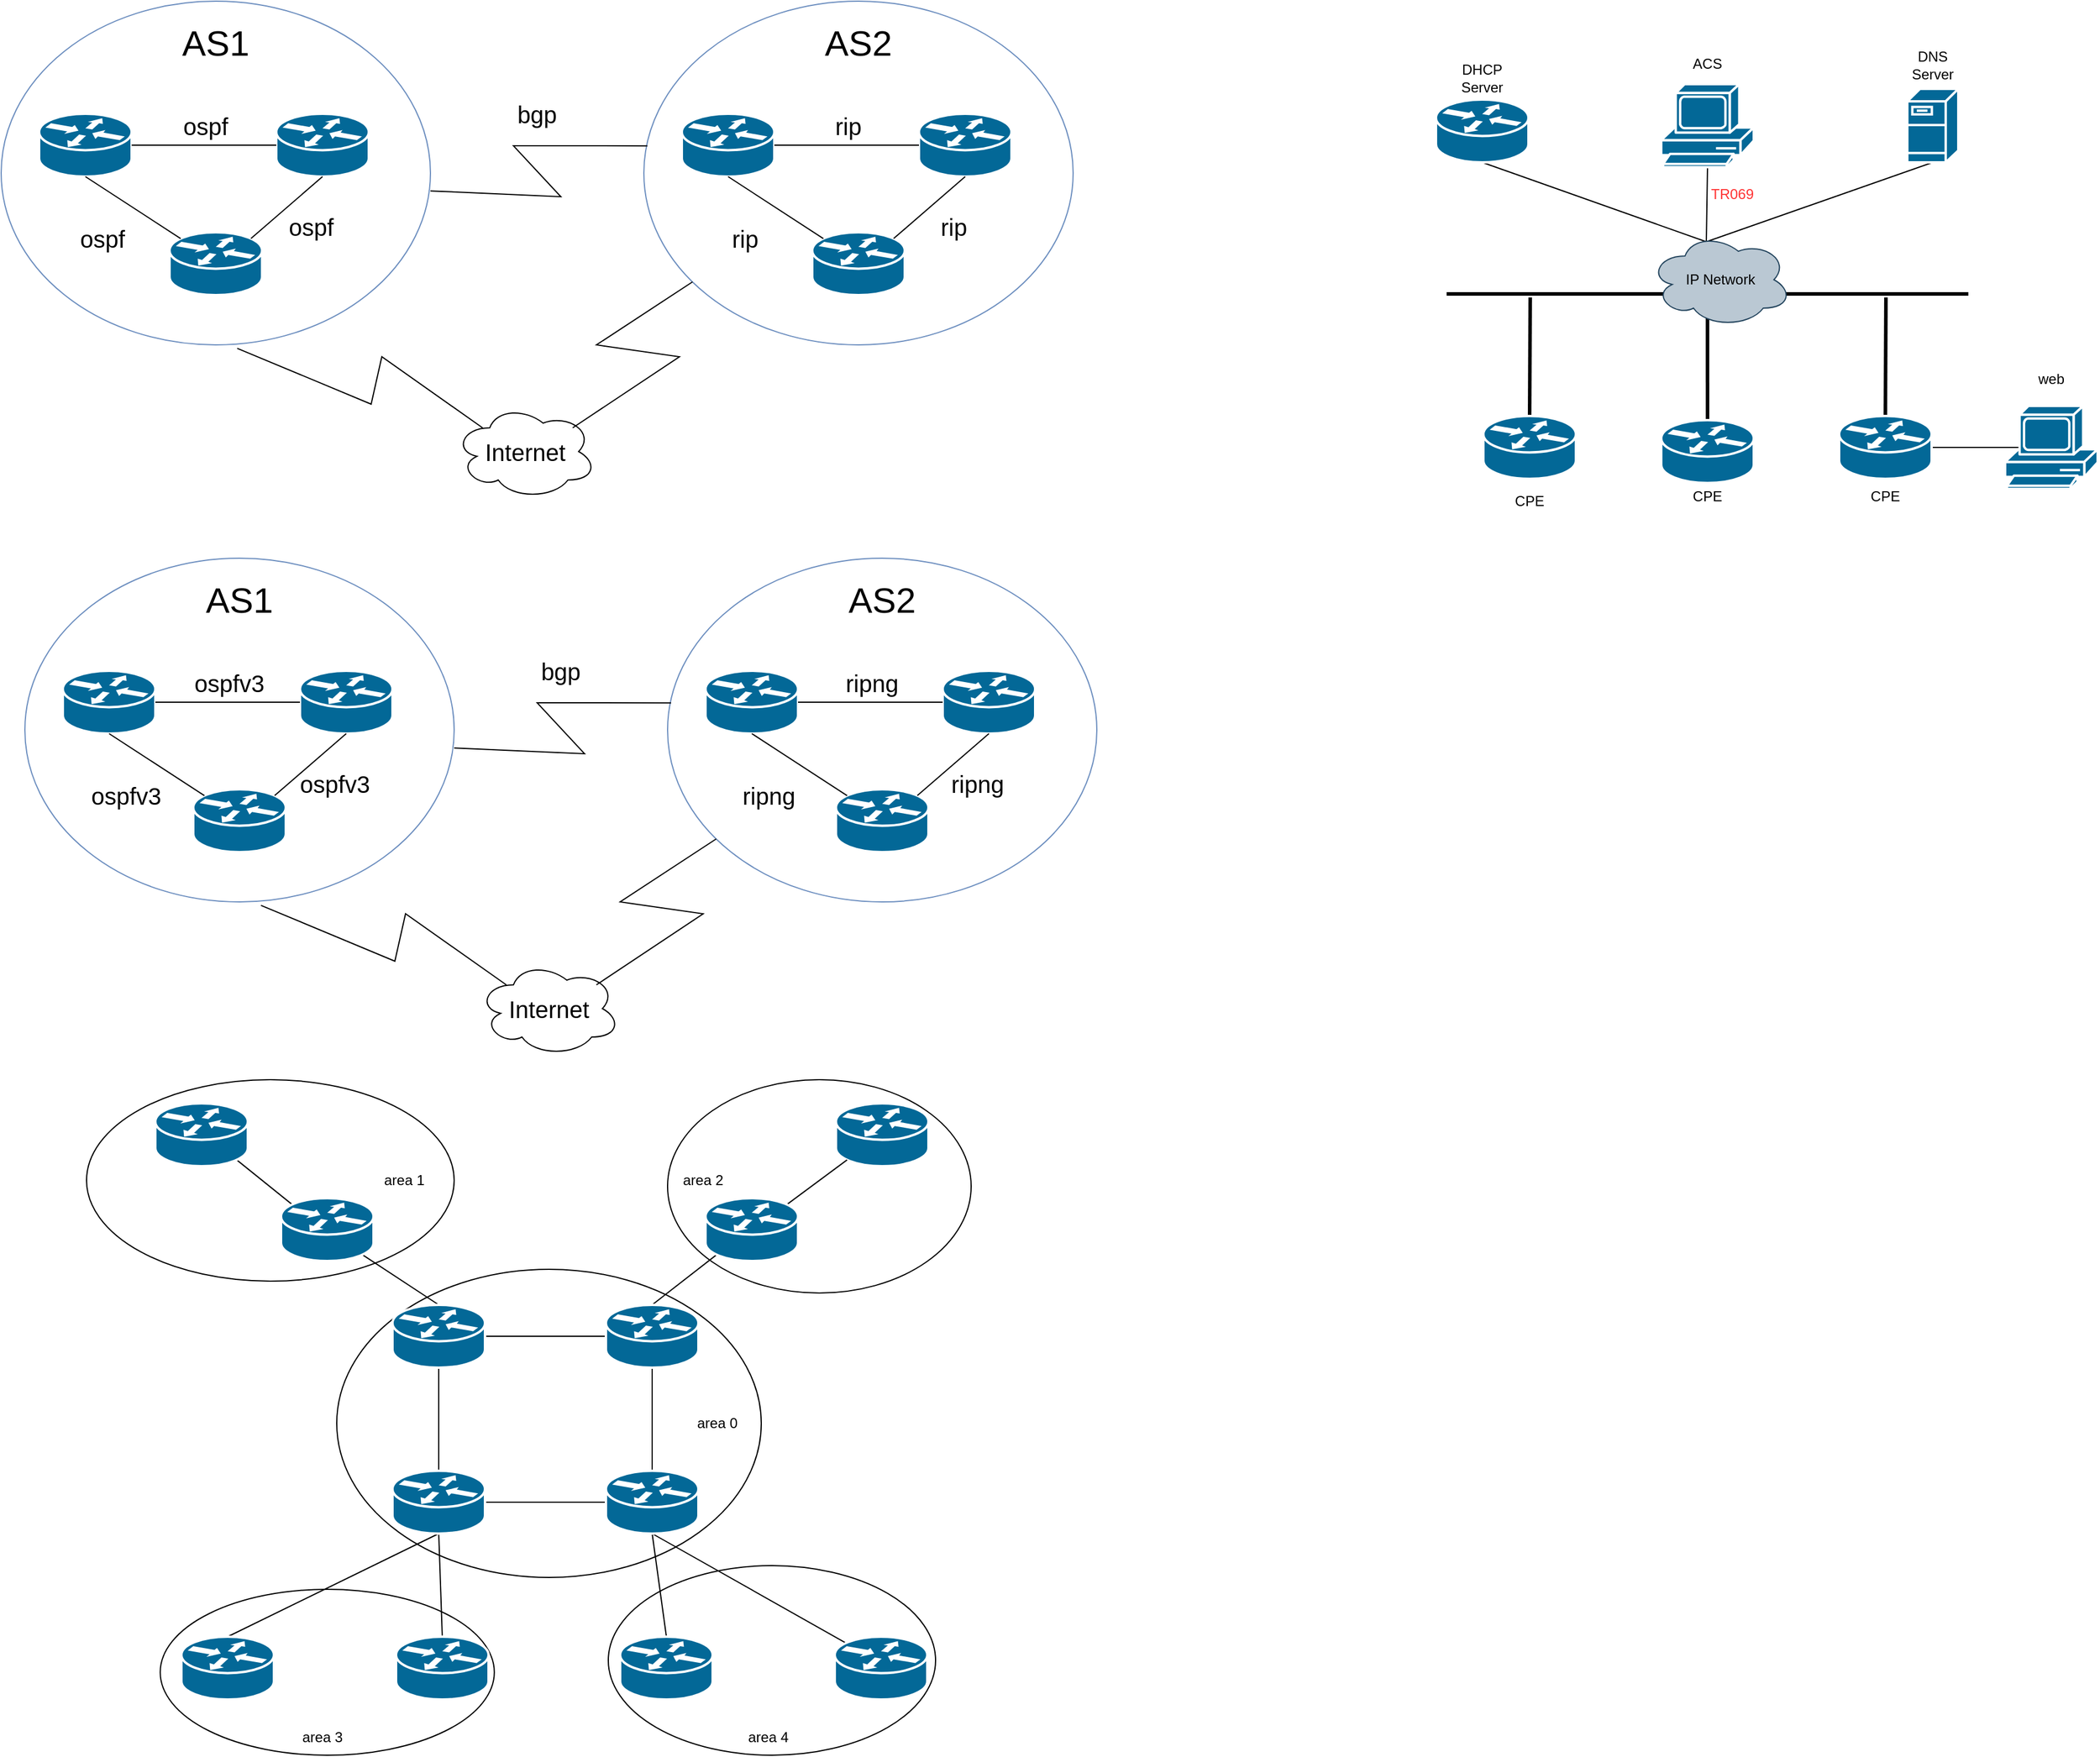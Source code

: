 <mxfile version="20.6.2" type="device" pages="3"><diagram id="ndXdRicWJo8k07BRZqe4" name="topo1"><mxGraphModel dx="670" dy="393" grid="1" gridSize="10" guides="1" tooltips="1" connect="1" arrows="1" fold="1" page="1" pageScale="1" pageWidth="1169" pageHeight="827" math="0" shadow="0"><root><mxCell id="0"/><mxCell id="1" parent="0"/><mxCell id="Ej-1WiNll3kSdFZIMe57-13" value="" style="endArrow=none;html=1;rounded=0;strokeWidth=3;" parent="1" edge="1"><mxGeometry width="50" height="50" relative="1" as="geometry"><mxPoint x="1319" y="326.95" as="sourcePoint"/><mxPoint x="1759" y="326.95" as="targetPoint"/></mxGeometry></mxCell><mxCell id="P-GLi1eiSQNG8AVTfN2y-58" value="" style="ellipse;whiteSpace=wrap;html=1;" parent="1" vertex="1"><mxGeometry x="612" y="1400" width="276" height="160" as="geometry"/></mxCell><mxCell id="P-GLi1eiSQNG8AVTfN2y-57" value="" style="ellipse;whiteSpace=wrap;html=1;" parent="1" vertex="1"><mxGeometry x="234.13" y="1420" width="281.75" height="140" as="geometry"/></mxCell><mxCell id="P-GLi1eiSQNG8AVTfN2y-56" value="" style="ellipse;whiteSpace=wrap;html=1;" parent="1" vertex="1"><mxGeometry x="662" y="990" width="256" height="180" as="geometry"/></mxCell><mxCell id="P-GLi1eiSQNG8AVTfN2y-54" value="" style="ellipse;whiteSpace=wrap;html=1;" parent="1" vertex="1"><mxGeometry x="383" y="1150" width="358" height="260" as="geometry"/></mxCell><mxCell id="P-GLi1eiSQNG8AVTfN2y-53" value="" style="ellipse;whiteSpace=wrap;html=1;" parent="1" vertex="1"><mxGeometry x="172" y="990" width="310" height="170" as="geometry"/></mxCell><mxCell id="G6vbKACuznelaY5o7WD0-1" value="" style="ellipse;whiteSpace=wrap;html=1;fontSize=20;fillColor=none;strokeColor=#6c8ebf;" parent="1" vertex="1"><mxGeometry x="100" y="80" width="362" height="290" as="geometry"/></mxCell><mxCell id="G6vbKACuznelaY5o7WD0-2" value="" style="ellipse;whiteSpace=wrap;html=1;fontSize=20;fillColor=none;strokeColor=#6c8ebf;" parent="1" vertex="1"><mxGeometry x="642" y="80" width="362" height="290" as="geometry"/></mxCell><mxCell id="G6vbKACuznelaY5o7WD0-3" value="" style="shape=mxgraph.cisco.routers.router;sketch=0;html=1;pointerEvents=1;dashed=0;fillColor=#036897;strokeColor=#ffffff;strokeWidth=2;verticalLabelPosition=bottom;verticalAlign=top;align=center;outlineConnect=0;" parent="1" vertex="1"><mxGeometry x="132" y="175" width="78" height="53" as="geometry"/></mxCell><mxCell id="G6vbKACuznelaY5o7WD0-4" value="" style="shape=mxgraph.cisco.routers.router;sketch=0;html=1;pointerEvents=1;dashed=0;fillColor=#036897;strokeColor=#ffffff;strokeWidth=2;verticalLabelPosition=bottom;verticalAlign=top;align=center;outlineConnect=0;" parent="1" vertex="1"><mxGeometry x="332" y="175" width="78" height="53" as="geometry"/></mxCell><mxCell id="G6vbKACuznelaY5o7WD0-5" value="" style="shape=mxgraph.cisco.routers.router;sketch=0;html=1;pointerEvents=1;dashed=0;fillColor=#036897;strokeColor=#ffffff;strokeWidth=2;verticalLabelPosition=bottom;verticalAlign=top;align=center;outlineConnect=0;" parent="1" vertex="1"><mxGeometry x="242" y="275" width="78" height="53" as="geometry"/></mxCell><mxCell id="G6vbKACuznelaY5o7WD0-6" value="" style="endArrow=none;html=1;rounded=0;exitX=0.12;exitY=0.1;exitDx=0;exitDy=0;exitPerimeter=0;entryX=0.5;entryY=1;entryDx=0;entryDy=0;entryPerimeter=0;" parent="1" source="G6vbKACuznelaY5o7WD0-5" target="G6vbKACuznelaY5o7WD0-3" edge="1"><mxGeometry width="50" height="50" relative="1" as="geometry"><mxPoint x="192" y="275" as="sourcePoint"/><mxPoint x="192" y="225" as="targetPoint"/></mxGeometry></mxCell><mxCell id="G6vbKACuznelaY5o7WD0-7" value="" style="endArrow=none;html=1;rounded=0;exitX=1;exitY=0.5;exitDx=0;exitDy=0;exitPerimeter=0;entryX=0;entryY=0.5;entryDx=0;entryDy=0;entryPerimeter=0;" parent="1" source="G6vbKACuznelaY5o7WD0-3" target="G6vbKACuznelaY5o7WD0-4" edge="1"><mxGeometry width="50" height="50" relative="1" as="geometry"><mxPoint x="232" y="235" as="sourcePoint"/><mxPoint x="282" y="185" as="targetPoint"/></mxGeometry></mxCell><mxCell id="G6vbKACuznelaY5o7WD0-8" value="" style="endArrow=none;html=1;rounded=0;entryX=0.5;entryY=1;entryDx=0;entryDy=0;entryPerimeter=0;exitX=0.88;exitY=0.1;exitDx=0;exitDy=0;exitPerimeter=0;" parent="1" source="G6vbKACuznelaY5o7WD0-5" target="G6vbKACuznelaY5o7WD0-4" edge="1"><mxGeometry width="50" height="50" relative="1" as="geometry"><mxPoint x="362" y="405" as="sourcePoint"/><mxPoint x="412" y="355" as="targetPoint"/></mxGeometry></mxCell><mxCell id="G6vbKACuznelaY5o7WD0-9" value="&lt;font style=&quot;font-size: 20px;&quot;&gt;ospf&lt;/font&gt;" style="text;html=1;align=center;verticalAlign=middle;resizable=0;points=[];autosize=1;strokeColor=none;fillColor=none;fontSize=20;" parent="1" vertex="1"><mxGeometry x="247" y="170" width="50" height="30" as="geometry"/></mxCell><mxCell id="G6vbKACuznelaY5o7WD0-10" value="&lt;font style=&quot;font-size: 20px;&quot;&gt;ospf&lt;/font&gt;" style="text;html=1;align=center;verticalAlign=middle;resizable=0;points=[];autosize=1;strokeColor=none;fillColor=none;fontSize=20;" parent="1" vertex="1"><mxGeometry x="160" y="265" width="50" height="30" as="geometry"/></mxCell><mxCell id="G6vbKACuznelaY5o7WD0-11" value="&lt;font style=&quot;font-size: 20px;&quot;&gt;ospf&lt;/font&gt;" style="text;html=1;align=center;verticalAlign=middle;resizable=0;points=[];autosize=1;strokeColor=none;fillColor=none;fontSize=20;" parent="1" vertex="1"><mxGeometry x="336" y="255" width="50" height="30" as="geometry"/></mxCell><mxCell id="G6vbKACuznelaY5o7WD0-12" value="AS1" style="text;html=1;strokeColor=none;fillColor=none;align=center;verticalAlign=middle;whiteSpace=wrap;rounded=0;fontSize=30;" parent="1" vertex="1"><mxGeometry x="251" y="100" width="60" height="30" as="geometry"/></mxCell><mxCell id="G6vbKACuznelaY5o7WD0-13" value="" style="shape=mxgraph.cisco.routers.router;sketch=0;html=1;pointerEvents=1;dashed=0;fillColor=#036897;strokeColor=#ffffff;strokeWidth=2;verticalLabelPosition=bottom;verticalAlign=top;align=center;outlineConnect=0;" parent="1" vertex="1"><mxGeometry x="674" y="175" width="78" height="53" as="geometry"/></mxCell><mxCell id="G6vbKACuznelaY5o7WD0-14" value="" style="shape=mxgraph.cisco.routers.router;sketch=0;html=1;pointerEvents=1;dashed=0;fillColor=#036897;strokeColor=#ffffff;strokeWidth=2;verticalLabelPosition=bottom;verticalAlign=top;align=center;outlineConnect=0;" parent="1" vertex="1"><mxGeometry x="874" y="175" width="78" height="53" as="geometry"/></mxCell><mxCell id="G6vbKACuznelaY5o7WD0-15" value="" style="shape=mxgraph.cisco.routers.router;sketch=0;html=1;pointerEvents=1;dashed=0;fillColor=#036897;strokeColor=#ffffff;strokeWidth=2;verticalLabelPosition=bottom;verticalAlign=top;align=center;outlineConnect=0;" parent="1" vertex="1"><mxGeometry x="784" y="275" width="78" height="53" as="geometry"/></mxCell><mxCell id="G6vbKACuznelaY5o7WD0-16" value="" style="endArrow=none;html=1;rounded=0;exitX=0.12;exitY=0.1;exitDx=0;exitDy=0;exitPerimeter=0;entryX=0.5;entryY=1;entryDx=0;entryDy=0;entryPerimeter=0;" parent="1" source="G6vbKACuznelaY5o7WD0-15" target="G6vbKACuznelaY5o7WD0-13" edge="1"><mxGeometry width="50" height="50" relative="1" as="geometry"><mxPoint x="734" y="275" as="sourcePoint"/><mxPoint x="734" y="225" as="targetPoint"/></mxGeometry></mxCell><mxCell id="G6vbKACuznelaY5o7WD0-17" value="" style="endArrow=none;html=1;rounded=0;exitX=1;exitY=0.5;exitDx=0;exitDy=0;exitPerimeter=0;entryX=0;entryY=0.5;entryDx=0;entryDy=0;entryPerimeter=0;" parent="1" source="G6vbKACuznelaY5o7WD0-13" target="G6vbKACuznelaY5o7WD0-14" edge="1"><mxGeometry width="50" height="50" relative="1" as="geometry"><mxPoint x="774" y="235" as="sourcePoint"/><mxPoint x="824" y="185" as="targetPoint"/></mxGeometry></mxCell><mxCell id="G6vbKACuznelaY5o7WD0-18" value="" style="endArrow=none;html=1;rounded=0;entryX=0.5;entryY=1;entryDx=0;entryDy=0;entryPerimeter=0;exitX=0.88;exitY=0.1;exitDx=0;exitDy=0;exitPerimeter=0;" parent="1" source="G6vbKACuznelaY5o7WD0-15" target="G6vbKACuznelaY5o7WD0-14" edge="1"><mxGeometry width="50" height="50" relative="1" as="geometry"><mxPoint x="904" y="405" as="sourcePoint"/><mxPoint x="954" y="355" as="targetPoint"/></mxGeometry></mxCell><mxCell id="G6vbKACuznelaY5o7WD0-19" value="&lt;font style=&quot;font-size: 20px;&quot;&gt;rip&lt;/font&gt;" style="text;html=1;align=center;verticalAlign=middle;resizable=0;points=[];autosize=1;strokeColor=none;fillColor=none;fontSize=20;" parent="1" vertex="1"><mxGeometry x="794" y="170" width="40" height="30" as="geometry"/></mxCell><mxCell id="G6vbKACuznelaY5o7WD0-20" value="&lt;font style=&quot;font-size: 20px;&quot;&gt;rip&lt;/font&gt;" style="text;html=1;align=center;verticalAlign=middle;resizable=0;points=[];autosize=1;strokeColor=none;fillColor=none;fontSize=20;" parent="1" vertex="1"><mxGeometry x="707" y="265" width="40" height="30" as="geometry"/></mxCell><mxCell id="G6vbKACuznelaY5o7WD0-21" value="&lt;font style=&quot;font-size: 20px;&quot;&gt;rip&lt;/font&gt;" style="text;html=1;align=center;verticalAlign=middle;resizable=0;points=[];autosize=1;strokeColor=none;fillColor=none;fontSize=20;" parent="1" vertex="1"><mxGeometry x="883" y="255" width="40" height="30" as="geometry"/></mxCell><mxCell id="G6vbKACuznelaY5o7WD0-22" value="AS2" style="text;html=1;strokeColor=none;fillColor=none;align=center;verticalAlign=middle;whiteSpace=wrap;rounded=0;fontSize=30;" parent="1" vertex="1"><mxGeometry x="793" y="100" width="60" height="30" as="geometry"/></mxCell><mxCell id="G6vbKACuznelaY5o7WD0-23" value="bgp" style="text;html=1;strokeColor=none;fillColor=none;align=center;verticalAlign=middle;whiteSpace=wrap;rounded=0;fontSize=20;" parent="1" vertex="1"><mxGeometry x="522" y="160" width="60" height="30" as="geometry"/></mxCell><mxCell id="G6vbKACuznelaY5o7WD0-24" value="" style="endArrow=none;html=1;rounded=0;fontSize=20;entryX=0.008;entryY=0.421;entryDx=0;entryDy=0;entryPerimeter=0;exitX=1;exitY=0.552;exitDx=0;exitDy=0;exitPerimeter=0;" parent="1" source="G6vbKACuznelaY5o7WD0-1" target="G6vbKACuznelaY5o7WD0-2" edge="1"><mxGeometry width="50" height="50" relative="1" as="geometry"><mxPoint x="462" y="245" as="sourcePoint"/><mxPoint x="612" y="205" as="targetPoint"/><Array as="points"><mxPoint x="572" y="245"/><mxPoint x="532" y="202"/></Array></mxGeometry></mxCell><mxCell id="G6vbKACuznelaY5o7WD0-25" value="" style="endArrow=none;html=1;rounded=0;fontSize=20;exitX=0.55;exitY=1.01;exitDx=0;exitDy=0;exitPerimeter=0;entryX=0.2;entryY=0.25;entryDx=0;entryDy=0;entryPerimeter=0;" parent="1" source="G6vbKACuznelaY5o7WD0-1" target="G6vbKACuznelaY5o7WD0-26" edge="1"><mxGeometry width="50" height="50" relative="1" as="geometry"><mxPoint x="311" y="480.08" as="sourcePoint"/><mxPoint x="493.896" y="442.09" as="targetPoint"/><Array as="points"><mxPoint x="412" y="420"/><mxPoint x="421" y="380"/></Array></mxGeometry></mxCell><mxCell id="G6vbKACuznelaY5o7WD0-26" value="Internet" style="ellipse;shape=cloud;whiteSpace=wrap;html=1;fontSize=20;fillColor=none;" parent="1" vertex="1"><mxGeometry x="482" y="420" width="120" height="80" as="geometry"/></mxCell><mxCell id="G6vbKACuznelaY5o7WD0-27" value="" style="endArrow=none;html=1;rounded=0;fontSize=20;exitX=0.833;exitY=0.25;exitDx=0;exitDy=0;exitPerimeter=0;" parent="1" source="G6vbKACuznelaY5o7WD0-26" target="G6vbKACuznelaY5o7WD0-2" edge="1"><mxGeometry width="50" height="50" relative="1" as="geometry"><mxPoint x="585.14" y="400.0" as="sourcePoint"/><mxPoint x="794" y="495.1" as="targetPoint"/><Array as="points"><mxPoint x="672" y="380"/><mxPoint x="602" y="370"/></Array></mxGeometry></mxCell><mxCell id="P-GLi1eiSQNG8AVTfN2y-1" value="" style="ellipse;whiteSpace=wrap;html=1;fontSize=20;fillColor=none;strokeColor=#6c8ebf;" parent="1" vertex="1"><mxGeometry x="120" y="550" width="362" height="290" as="geometry"/></mxCell><mxCell id="P-GLi1eiSQNG8AVTfN2y-2" value="" style="ellipse;whiteSpace=wrap;html=1;fontSize=20;fillColor=none;strokeColor=#6c8ebf;" parent="1" vertex="1"><mxGeometry x="662" y="550" width="362" height="290" as="geometry"/></mxCell><mxCell id="P-GLi1eiSQNG8AVTfN2y-3" value="" style="shape=mxgraph.cisco.routers.router;sketch=0;html=1;pointerEvents=1;dashed=0;fillColor=#036897;strokeColor=#ffffff;strokeWidth=2;verticalLabelPosition=bottom;verticalAlign=top;align=center;outlineConnect=0;" parent="1" vertex="1"><mxGeometry x="152" y="645" width="78" height="53" as="geometry"/></mxCell><mxCell id="P-GLi1eiSQNG8AVTfN2y-4" value="" style="shape=mxgraph.cisco.routers.router;sketch=0;html=1;pointerEvents=1;dashed=0;fillColor=#036897;strokeColor=#ffffff;strokeWidth=2;verticalLabelPosition=bottom;verticalAlign=top;align=center;outlineConnect=0;" parent="1" vertex="1"><mxGeometry x="352" y="645" width="78" height="53" as="geometry"/></mxCell><mxCell id="P-GLi1eiSQNG8AVTfN2y-5" value="" style="shape=mxgraph.cisco.routers.router;sketch=0;html=1;pointerEvents=1;dashed=0;fillColor=#036897;strokeColor=#ffffff;strokeWidth=2;verticalLabelPosition=bottom;verticalAlign=top;align=center;outlineConnect=0;" parent="1" vertex="1"><mxGeometry x="262" y="745" width="78" height="53" as="geometry"/></mxCell><mxCell id="P-GLi1eiSQNG8AVTfN2y-6" value="" style="endArrow=none;html=1;rounded=0;exitX=0.12;exitY=0.1;exitDx=0;exitDy=0;exitPerimeter=0;entryX=0.5;entryY=1;entryDx=0;entryDy=0;entryPerimeter=0;" parent="1" source="P-GLi1eiSQNG8AVTfN2y-5" target="P-GLi1eiSQNG8AVTfN2y-3" edge="1"><mxGeometry width="50" height="50" relative="1" as="geometry"><mxPoint x="212" y="745" as="sourcePoint"/><mxPoint x="212" y="695" as="targetPoint"/></mxGeometry></mxCell><mxCell id="P-GLi1eiSQNG8AVTfN2y-7" value="" style="endArrow=none;html=1;rounded=0;exitX=1;exitY=0.5;exitDx=0;exitDy=0;exitPerimeter=0;entryX=0;entryY=0.5;entryDx=0;entryDy=0;entryPerimeter=0;" parent="1" source="P-GLi1eiSQNG8AVTfN2y-3" target="P-GLi1eiSQNG8AVTfN2y-4" edge="1"><mxGeometry width="50" height="50" relative="1" as="geometry"><mxPoint x="252" y="705" as="sourcePoint"/><mxPoint x="302" y="655" as="targetPoint"/></mxGeometry></mxCell><mxCell id="P-GLi1eiSQNG8AVTfN2y-8" value="" style="endArrow=none;html=1;rounded=0;entryX=0.5;entryY=1;entryDx=0;entryDy=0;entryPerimeter=0;exitX=0.88;exitY=0.1;exitDx=0;exitDy=0;exitPerimeter=0;" parent="1" source="P-GLi1eiSQNG8AVTfN2y-5" target="P-GLi1eiSQNG8AVTfN2y-4" edge="1"><mxGeometry width="50" height="50" relative="1" as="geometry"><mxPoint x="382" y="875" as="sourcePoint"/><mxPoint x="432" y="825" as="targetPoint"/></mxGeometry></mxCell><mxCell id="P-GLi1eiSQNG8AVTfN2y-9" value="&lt;font style=&quot;font-size: 20px;&quot;&gt;ospfv3&lt;/font&gt;" style="text;html=1;align=center;verticalAlign=middle;resizable=0;points=[];autosize=1;strokeColor=none;fillColor=none;fontSize=20;" parent="1" vertex="1"><mxGeometry x="252" y="635" width="80" height="40" as="geometry"/></mxCell><mxCell id="P-GLi1eiSQNG8AVTfN2y-10" value="&lt;font style=&quot;font-size: 20px;&quot;&gt;ospfv3&lt;/font&gt;" style="text;html=1;align=center;verticalAlign=middle;resizable=0;points=[];autosize=1;strokeColor=none;fillColor=none;fontSize=20;" parent="1" vertex="1"><mxGeometry x="165" y="730" width="80" height="40" as="geometry"/></mxCell><mxCell id="P-GLi1eiSQNG8AVTfN2y-11" value="&lt;font style=&quot;font-size: 20px;&quot;&gt;ospfv3&lt;/font&gt;" style="text;html=1;align=center;verticalAlign=middle;resizable=0;points=[];autosize=1;strokeColor=none;fillColor=none;fontSize=20;" parent="1" vertex="1"><mxGeometry x="341" y="720" width="80" height="40" as="geometry"/></mxCell><mxCell id="P-GLi1eiSQNG8AVTfN2y-12" value="AS1" style="text;html=1;strokeColor=none;fillColor=none;align=center;verticalAlign=middle;whiteSpace=wrap;rounded=0;fontSize=30;" parent="1" vertex="1"><mxGeometry x="271" y="570" width="60" height="30" as="geometry"/></mxCell><mxCell id="P-GLi1eiSQNG8AVTfN2y-13" value="" style="shape=mxgraph.cisco.routers.router;sketch=0;html=1;pointerEvents=1;dashed=0;fillColor=#036897;strokeColor=#ffffff;strokeWidth=2;verticalLabelPosition=bottom;verticalAlign=top;align=center;outlineConnect=0;" parent="1" vertex="1"><mxGeometry x="694" y="645" width="78" height="53" as="geometry"/></mxCell><mxCell id="P-GLi1eiSQNG8AVTfN2y-14" value="" style="shape=mxgraph.cisco.routers.router;sketch=0;html=1;pointerEvents=1;dashed=0;fillColor=#036897;strokeColor=#ffffff;strokeWidth=2;verticalLabelPosition=bottom;verticalAlign=top;align=center;outlineConnect=0;" parent="1" vertex="1"><mxGeometry x="894" y="645" width="78" height="53" as="geometry"/></mxCell><mxCell id="P-GLi1eiSQNG8AVTfN2y-15" value="" style="shape=mxgraph.cisco.routers.router;sketch=0;html=1;pointerEvents=1;dashed=0;fillColor=#036897;strokeColor=#ffffff;strokeWidth=2;verticalLabelPosition=bottom;verticalAlign=top;align=center;outlineConnect=0;" parent="1" vertex="1"><mxGeometry x="804" y="745" width="78" height="53" as="geometry"/></mxCell><mxCell id="P-GLi1eiSQNG8AVTfN2y-16" value="" style="endArrow=none;html=1;rounded=0;exitX=0.12;exitY=0.1;exitDx=0;exitDy=0;exitPerimeter=0;entryX=0.5;entryY=1;entryDx=0;entryDy=0;entryPerimeter=0;" parent="1" source="P-GLi1eiSQNG8AVTfN2y-15" target="P-GLi1eiSQNG8AVTfN2y-13" edge="1"><mxGeometry width="50" height="50" relative="1" as="geometry"><mxPoint x="754" y="745" as="sourcePoint"/><mxPoint x="754" y="695" as="targetPoint"/></mxGeometry></mxCell><mxCell id="P-GLi1eiSQNG8AVTfN2y-17" value="" style="endArrow=none;html=1;rounded=0;exitX=1;exitY=0.5;exitDx=0;exitDy=0;exitPerimeter=0;entryX=0;entryY=0.5;entryDx=0;entryDy=0;entryPerimeter=0;" parent="1" source="P-GLi1eiSQNG8AVTfN2y-13" target="P-GLi1eiSQNG8AVTfN2y-14" edge="1"><mxGeometry width="50" height="50" relative="1" as="geometry"><mxPoint x="794" y="705" as="sourcePoint"/><mxPoint x="844" y="655" as="targetPoint"/></mxGeometry></mxCell><mxCell id="P-GLi1eiSQNG8AVTfN2y-18" value="" style="endArrow=none;html=1;rounded=0;entryX=0.5;entryY=1;entryDx=0;entryDy=0;entryPerimeter=0;exitX=0.88;exitY=0.1;exitDx=0;exitDy=0;exitPerimeter=0;" parent="1" source="P-GLi1eiSQNG8AVTfN2y-15" target="P-GLi1eiSQNG8AVTfN2y-14" edge="1"><mxGeometry width="50" height="50" relative="1" as="geometry"><mxPoint x="924" y="875" as="sourcePoint"/><mxPoint x="974" y="825" as="targetPoint"/></mxGeometry></mxCell><mxCell id="P-GLi1eiSQNG8AVTfN2y-19" value="&lt;font style=&quot;font-size: 20px;&quot;&gt;ripng&lt;/font&gt;" style="text;html=1;align=center;verticalAlign=middle;resizable=0;points=[];autosize=1;strokeColor=none;fillColor=none;fontSize=20;" parent="1" vertex="1"><mxGeometry x="799" y="635" width="70" height="40" as="geometry"/></mxCell><mxCell id="P-GLi1eiSQNG8AVTfN2y-20" value="&lt;font style=&quot;font-size: 20px;&quot;&gt;ripng&lt;/font&gt;" style="text;html=1;align=center;verticalAlign=middle;resizable=0;points=[];autosize=1;strokeColor=none;fillColor=none;fontSize=20;" parent="1" vertex="1"><mxGeometry x="712" y="730" width="70" height="40" as="geometry"/></mxCell><mxCell id="P-GLi1eiSQNG8AVTfN2y-21" value="&lt;font style=&quot;font-size: 20px;&quot;&gt;ripng&lt;/font&gt;" style="text;html=1;align=center;verticalAlign=middle;resizable=0;points=[];autosize=1;strokeColor=none;fillColor=none;fontSize=20;" parent="1" vertex="1"><mxGeometry x="888" y="720" width="70" height="40" as="geometry"/></mxCell><mxCell id="P-GLi1eiSQNG8AVTfN2y-22" value="AS2" style="text;html=1;strokeColor=none;fillColor=none;align=center;verticalAlign=middle;whiteSpace=wrap;rounded=0;fontSize=30;" parent="1" vertex="1"><mxGeometry x="813" y="570" width="60" height="30" as="geometry"/></mxCell><mxCell id="P-GLi1eiSQNG8AVTfN2y-23" value="bgp" style="text;html=1;strokeColor=none;fillColor=none;align=center;verticalAlign=middle;whiteSpace=wrap;rounded=0;fontSize=20;" parent="1" vertex="1"><mxGeometry x="542" y="630" width="60" height="30" as="geometry"/></mxCell><mxCell id="P-GLi1eiSQNG8AVTfN2y-24" value="" style="endArrow=none;html=1;rounded=0;fontSize=20;entryX=0.008;entryY=0.421;entryDx=0;entryDy=0;entryPerimeter=0;exitX=1;exitY=0.552;exitDx=0;exitDy=0;exitPerimeter=0;" parent="1" source="P-GLi1eiSQNG8AVTfN2y-1" target="P-GLi1eiSQNG8AVTfN2y-2" edge="1"><mxGeometry width="50" height="50" relative="1" as="geometry"><mxPoint x="482" y="715" as="sourcePoint"/><mxPoint x="632" y="675" as="targetPoint"/><Array as="points"><mxPoint x="592" y="715"/><mxPoint x="552" y="672"/></Array></mxGeometry></mxCell><mxCell id="P-GLi1eiSQNG8AVTfN2y-25" value="" style="endArrow=none;html=1;rounded=0;fontSize=20;exitX=0.55;exitY=1.01;exitDx=0;exitDy=0;exitPerimeter=0;entryX=0.2;entryY=0.25;entryDx=0;entryDy=0;entryPerimeter=0;" parent="1" source="P-GLi1eiSQNG8AVTfN2y-1" target="P-GLi1eiSQNG8AVTfN2y-26" edge="1"><mxGeometry width="50" height="50" relative="1" as="geometry"><mxPoint x="331" y="950.08" as="sourcePoint"/><mxPoint x="513.896" y="912.09" as="targetPoint"/><Array as="points"><mxPoint x="432" y="890"/><mxPoint x="441" y="850"/></Array></mxGeometry></mxCell><mxCell id="P-GLi1eiSQNG8AVTfN2y-26" value="Internet" style="ellipse;shape=cloud;whiteSpace=wrap;html=1;fontSize=20;fillColor=none;" parent="1" vertex="1"><mxGeometry x="502" y="890" width="120" height="80" as="geometry"/></mxCell><mxCell id="P-GLi1eiSQNG8AVTfN2y-27" value="" style="endArrow=none;html=1;rounded=0;fontSize=20;exitX=0.833;exitY=0.25;exitDx=0;exitDy=0;exitPerimeter=0;" parent="1" source="P-GLi1eiSQNG8AVTfN2y-26" target="P-GLi1eiSQNG8AVTfN2y-2" edge="1"><mxGeometry width="50" height="50" relative="1" as="geometry"><mxPoint x="605.14" y="870.0" as="sourcePoint"/><mxPoint x="814" y="965.1" as="targetPoint"/><Array as="points"><mxPoint x="692" y="850"/><mxPoint x="622" y="840"/></Array></mxGeometry></mxCell><mxCell id="P-GLi1eiSQNG8AVTfN2y-40" style="edgeStyle=orthogonalEdgeStyle;rounded=0;orthogonalLoop=1;jettySize=auto;html=1;exitX=1;exitY=0.5;exitDx=0;exitDy=0;exitPerimeter=0;entryX=0;entryY=0.5;entryDx=0;entryDy=0;entryPerimeter=0;endArrow=none;endFill=0;" parent="1" source="P-GLi1eiSQNG8AVTfN2y-28" target="P-GLi1eiSQNG8AVTfN2y-29" edge="1"><mxGeometry relative="1" as="geometry"/></mxCell><mxCell id="P-GLi1eiSQNG8AVTfN2y-41" style="edgeStyle=orthogonalEdgeStyle;rounded=0;orthogonalLoop=1;jettySize=auto;html=1;exitX=0.5;exitY=1;exitDx=0;exitDy=0;exitPerimeter=0;entryX=0.5;entryY=0;entryDx=0;entryDy=0;entryPerimeter=0;endArrow=none;endFill=0;" parent="1" source="P-GLi1eiSQNG8AVTfN2y-28" target="P-GLi1eiSQNG8AVTfN2y-30" edge="1"><mxGeometry relative="1" as="geometry"/></mxCell><mxCell id="P-GLi1eiSQNG8AVTfN2y-51" style="edgeStyle=none;rounded=0;orthogonalLoop=1;jettySize=auto;html=1;exitX=0.5;exitY=0;exitDx=0;exitDy=0;exitPerimeter=0;entryX=0.88;entryY=0.9;entryDx=0;entryDy=0;entryPerimeter=0;endArrow=none;endFill=0;" parent="1" source="P-GLi1eiSQNG8AVTfN2y-28" target="P-GLi1eiSQNG8AVTfN2y-32" edge="1"><mxGeometry relative="1" as="geometry"/></mxCell><mxCell id="P-GLi1eiSQNG8AVTfN2y-28" value="" style="shape=mxgraph.cisco.routers.router;sketch=0;html=1;pointerEvents=1;dashed=0;fillColor=#036897;strokeColor=#ffffff;strokeWidth=2;verticalLabelPosition=bottom;verticalAlign=top;align=center;outlineConnect=0;" parent="1" vertex="1"><mxGeometry x="430" y="1180" width="78" height="53" as="geometry"/></mxCell><mxCell id="P-GLi1eiSQNG8AVTfN2y-42" style="edgeStyle=orthogonalEdgeStyle;rounded=0;orthogonalLoop=1;jettySize=auto;html=1;exitX=0.5;exitY=1;exitDx=0;exitDy=0;exitPerimeter=0;entryX=0.5;entryY=0;entryDx=0;entryDy=0;entryPerimeter=0;endArrow=none;endFill=0;" parent="1" source="P-GLi1eiSQNG8AVTfN2y-29" target="P-GLi1eiSQNG8AVTfN2y-31" edge="1"><mxGeometry relative="1" as="geometry"/></mxCell><mxCell id="P-GLi1eiSQNG8AVTfN2y-49" style="edgeStyle=none;rounded=0;orthogonalLoop=1;jettySize=auto;html=1;exitX=0.5;exitY=0;exitDx=0;exitDy=0;exitPerimeter=0;entryX=0.12;entryY=0.9;entryDx=0;entryDy=0;entryPerimeter=0;endArrow=none;endFill=0;" parent="1" source="P-GLi1eiSQNG8AVTfN2y-29" target="P-GLi1eiSQNG8AVTfN2y-35" edge="1"><mxGeometry relative="1" as="geometry"/></mxCell><mxCell id="P-GLi1eiSQNG8AVTfN2y-29" value="" style="shape=mxgraph.cisco.routers.router;sketch=0;html=1;pointerEvents=1;dashed=0;fillColor=#036897;strokeColor=#ffffff;strokeWidth=2;verticalLabelPosition=bottom;verticalAlign=top;align=center;outlineConnect=0;" parent="1" vertex="1"><mxGeometry x="610" y="1180" width="78" height="53" as="geometry"/></mxCell><mxCell id="P-GLi1eiSQNG8AVTfN2y-43" style="edgeStyle=orthogonalEdgeStyle;rounded=0;orthogonalLoop=1;jettySize=auto;html=1;exitX=1;exitY=0.5;exitDx=0;exitDy=0;exitPerimeter=0;entryX=0;entryY=0.5;entryDx=0;entryDy=0;entryPerimeter=0;endArrow=none;endFill=0;" parent="1" source="P-GLi1eiSQNG8AVTfN2y-30" target="P-GLi1eiSQNG8AVTfN2y-31" edge="1"><mxGeometry relative="1" as="geometry"/></mxCell><mxCell id="P-GLi1eiSQNG8AVTfN2y-44" style="rounded=0;orthogonalLoop=1;jettySize=auto;html=1;exitX=0.5;exitY=1;exitDx=0;exitDy=0;exitPerimeter=0;entryX=0.5;entryY=0;entryDx=0;entryDy=0;entryPerimeter=0;endArrow=none;endFill=0;" parent="1" source="P-GLi1eiSQNG8AVTfN2y-30" target="P-GLi1eiSQNG8AVTfN2y-36" edge="1"><mxGeometry relative="1" as="geometry"/></mxCell><mxCell id="P-GLi1eiSQNG8AVTfN2y-45" style="edgeStyle=none;rounded=0;orthogonalLoop=1;jettySize=auto;html=1;exitX=0.5;exitY=1;exitDx=0;exitDy=0;exitPerimeter=0;entryX=0.5;entryY=0;entryDx=0;entryDy=0;entryPerimeter=0;endArrow=none;endFill=0;" parent="1" source="P-GLi1eiSQNG8AVTfN2y-30" target="P-GLi1eiSQNG8AVTfN2y-37" edge="1"><mxGeometry relative="1" as="geometry"/></mxCell><mxCell id="P-GLi1eiSQNG8AVTfN2y-30" value="" style="shape=mxgraph.cisco.routers.router;sketch=0;html=1;pointerEvents=1;dashed=0;fillColor=#036897;strokeColor=#ffffff;strokeWidth=2;verticalLabelPosition=bottom;verticalAlign=top;align=center;outlineConnect=0;" parent="1" vertex="1"><mxGeometry x="430" y="1320" width="78" height="53" as="geometry"/></mxCell><mxCell id="P-GLi1eiSQNG8AVTfN2y-47" style="edgeStyle=none;rounded=0;orthogonalLoop=1;jettySize=auto;html=1;exitX=0.5;exitY=1;exitDx=0;exitDy=0;exitPerimeter=0;entryX=0.5;entryY=0;entryDx=0;entryDy=0;entryPerimeter=0;endArrow=none;endFill=0;" parent="1" source="P-GLi1eiSQNG8AVTfN2y-31" target="P-GLi1eiSQNG8AVTfN2y-38" edge="1"><mxGeometry relative="1" as="geometry"/></mxCell><mxCell id="P-GLi1eiSQNG8AVTfN2y-48" style="edgeStyle=none;rounded=0;orthogonalLoop=1;jettySize=auto;html=1;exitX=0.5;exitY=1;exitDx=0;exitDy=0;exitPerimeter=0;entryX=0.12;entryY=0.1;entryDx=0;entryDy=0;entryPerimeter=0;endArrow=none;endFill=0;" parent="1" source="P-GLi1eiSQNG8AVTfN2y-31" target="P-GLi1eiSQNG8AVTfN2y-39" edge="1"><mxGeometry relative="1" as="geometry"/></mxCell><mxCell id="P-GLi1eiSQNG8AVTfN2y-31" value="" style="shape=mxgraph.cisco.routers.router;sketch=0;html=1;pointerEvents=1;dashed=0;fillColor=#036897;strokeColor=#ffffff;strokeWidth=2;verticalLabelPosition=bottom;verticalAlign=top;align=center;outlineConnect=0;" parent="1" vertex="1"><mxGeometry x="610" y="1320" width="78" height="53" as="geometry"/></mxCell><mxCell id="P-GLi1eiSQNG8AVTfN2y-52" style="edgeStyle=none;rounded=0;orthogonalLoop=1;jettySize=auto;html=1;exitX=0.12;exitY=0.1;exitDx=0;exitDy=0;exitPerimeter=0;entryX=0.88;entryY=0.9;entryDx=0;entryDy=0;entryPerimeter=0;endArrow=none;endFill=0;" parent="1" source="P-GLi1eiSQNG8AVTfN2y-32" target="P-GLi1eiSQNG8AVTfN2y-33" edge="1"><mxGeometry relative="1" as="geometry"/></mxCell><mxCell id="P-GLi1eiSQNG8AVTfN2y-32" value="" style="shape=mxgraph.cisco.routers.router;sketch=0;html=1;pointerEvents=1;dashed=0;fillColor=#036897;strokeColor=#ffffff;strokeWidth=2;verticalLabelPosition=bottom;verticalAlign=top;align=center;outlineConnect=0;" parent="1" vertex="1"><mxGeometry x="336" y="1090" width="78" height="53" as="geometry"/></mxCell><mxCell id="P-GLi1eiSQNG8AVTfN2y-33" value="" style="shape=mxgraph.cisco.routers.router;sketch=0;html=1;pointerEvents=1;dashed=0;fillColor=#036897;strokeColor=#ffffff;strokeWidth=2;verticalLabelPosition=bottom;verticalAlign=top;align=center;outlineConnect=0;" parent="1" vertex="1"><mxGeometry x="230" y="1010" width="78" height="53" as="geometry"/></mxCell><mxCell id="P-GLi1eiSQNG8AVTfN2y-34" value="" style="shape=mxgraph.cisco.routers.router;sketch=0;html=1;pointerEvents=1;dashed=0;fillColor=#036897;strokeColor=#ffffff;strokeWidth=2;verticalLabelPosition=bottom;verticalAlign=top;align=center;outlineConnect=0;" parent="1" vertex="1"><mxGeometry x="804" y="1010" width="78" height="53" as="geometry"/></mxCell><mxCell id="P-GLi1eiSQNG8AVTfN2y-50" style="edgeStyle=none;rounded=0;orthogonalLoop=1;jettySize=auto;html=1;exitX=0.88;exitY=0.1;exitDx=0;exitDy=0;exitPerimeter=0;entryX=0.12;entryY=0.9;entryDx=0;entryDy=0;entryPerimeter=0;endArrow=none;endFill=0;" parent="1" source="P-GLi1eiSQNG8AVTfN2y-35" target="P-GLi1eiSQNG8AVTfN2y-34" edge="1"><mxGeometry relative="1" as="geometry"/></mxCell><mxCell id="P-GLi1eiSQNG8AVTfN2y-35" value="" style="shape=mxgraph.cisco.routers.router;sketch=0;html=1;pointerEvents=1;dashed=0;fillColor=#036897;strokeColor=#ffffff;strokeWidth=2;verticalLabelPosition=bottom;verticalAlign=top;align=center;outlineConnect=0;" parent="1" vertex="1"><mxGeometry x="694" y="1090" width="78" height="53" as="geometry"/></mxCell><mxCell id="P-GLi1eiSQNG8AVTfN2y-36" value="" style="shape=mxgraph.cisco.routers.router;sketch=0;html=1;pointerEvents=1;dashed=0;fillColor=#036897;strokeColor=#ffffff;strokeWidth=2;verticalLabelPosition=bottom;verticalAlign=top;align=center;outlineConnect=0;" parent="1" vertex="1"><mxGeometry x="252" y="1460" width="78" height="53" as="geometry"/></mxCell><mxCell id="P-GLi1eiSQNG8AVTfN2y-37" value="" style="shape=mxgraph.cisco.routers.router;sketch=0;html=1;pointerEvents=1;dashed=0;fillColor=#036897;strokeColor=#ffffff;strokeWidth=2;verticalLabelPosition=bottom;verticalAlign=top;align=center;outlineConnect=0;" parent="1" vertex="1"><mxGeometry x="433" y="1460" width="78" height="53" as="geometry"/></mxCell><mxCell id="P-GLi1eiSQNG8AVTfN2y-38" value="" style="shape=mxgraph.cisco.routers.router;sketch=0;html=1;pointerEvents=1;dashed=0;fillColor=#036897;strokeColor=#ffffff;strokeWidth=2;verticalLabelPosition=bottom;verticalAlign=top;align=center;outlineConnect=0;" parent="1" vertex="1"><mxGeometry x="622" y="1460" width="78" height="53" as="geometry"/></mxCell><mxCell id="P-GLi1eiSQNG8AVTfN2y-39" value="" style="shape=mxgraph.cisco.routers.router;sketch=0;html=1;pointerEvents=1;dashed=0;fillColor=#036897;strokeColor=#ffffff;strokeWidth=2;verticalLabelPosition=bottom;verticalAlign=top;align=center;outlineConnect=0;" parent="1" vertex="1"><mxGeometry x="803" y="1460" width="78" height="53" as="geometry"/></mxCell><mxCell id="P-GLi1eiSQNG8AVTfN2y-59" value="area 0" style="text;html=1;strokeColor=none;fillColor=none;align=center;verticalAlign=middle;whiteSpace=wrap;rounded=0;" parent="1" vertex="1"><mxGeometry x="674" y="1265" width="60" height="30" as="geometry"/></mxCell><mxCell id="P-GLi1eiSQNG8AVTfN2y-60" value="area 1" style="text;html=1;strokeColor=none;fillColor=none;align=center;verticalAlign=middle;whiteSpace=wrap;rounded=0;" parent="1" vertex="1"><mxGeometry x="410" y="1060" width="60" height="30" as="geometry"/></mxCell><mxCell id="P-GLi1eiSQNG8AVTfN2y-61" value="area 2" style="text;html=1;strokeColor=none;fillColor=none;align=center;verticalAlign=middle;whiteSpace=wrap;rounded=0;" parent="1" vertex="1"><mxGeometry x="662" y="1060" width="60" height="30" as="geometry"/></mxCell><mxCell id="P-GLi1eiSQNG8AVTfN2y-62" value="area 4" style="text;html=1;strokeColor=none;fillColor=none;align=center;verticalAlign=middle;whiteSpace=wrap;rounded=0;" parent="1" vertex="1"><mxGeometry x="717" y="1530" width="60" height="30" as="geometry"/></mxCell><mxCell id="P-GLi1eiSQNG8AVTfN2y-63" value="area 3" style="text;html=1;strokeColor=none;fillColor=none;align=center;verticalAlign=middle;whiteSpace=wrap;rounded=0;" parent="1" vertex="1"><mxGeometry x="341" y="1530" width="60" height="30" as="geometry"/></mxCell><mxCell id="Ej-1WiNll3kSdFZIMe57-12" style="edgeStyle=none;rounded=0;orthogonalLoop=1;jettySize=auto;html=1;exitX=0.5;exitY=1;exitDx=0;exitDy=0;exitPerimeter=0;entryX=0.4;entryY=0.1;entryDx=0;entryDy=0;entryPerimeter=0;endArrow=none;endFill=0;" parent="1" source="Ej-1WiNll3kSdFZIMe57-3" target="Ej-1WiNll3kSdFZIMe57-9" edge="1"><mxGeometry relative="1" as="geometry"/></mxCell><mxCell id="Ej-1WiNll3kSdFZIMe57-3" value="" style="shape=mxgraph.cisco.servers.fileserver;sketch=0;html=1;pointerEvents=1;dashed=0;fillColor=#036897;strokeColor=#ffffff;strokeWidth=2;verticalLabelPosition=bottom;verticalAlign=top;align=center;outlineConnect=0;" parent="1" vertex="1"><mxGeometry x="1707.5" y="154" width="43" height="62" as="geometry"/></mxCell><mxCell id="Ej-1WiNll3kSdFZIMe57-10" style="rounded=0;orthogonalLoop=1;jettySize=auto;html=1;exitX=0.5;exitY=1;exitDx=0;exitDy=0;exitPerimeter=0;entryX=0.4;entryY=0.1;entryDx=0;entryDy=0;entryPerimeter=0;endArrow=none;endFill=0;" parent="1" source="Ej-1WiNll3kSdFZIMe57-4" target="Ej-1WiNll3kSdFZIMe57-9" edge="1"><mxGeometry relative="1" as="geometry"/></mxCell><mxCell id="Ej-1WiNll3kSdFZIMe57-4" value="" style="shape=mxgraph.cisco.routers.router;sketch=0;html=1;pointerEvents=1;dashed=0;fillColor=#036897;strokeColor=#ffffff;strokeWidth=2;verticalLabelPosition=bottom;verticalAlign=top;align=center;outlineConnect=0;" parent="1" vertex="1"><mxGeometry x="1310" y="163" width="78" height="53" as="geometry"/></mxCell><mxCell id="Ej-1WiNll3kSdFZIMe57-14" style="edgeStyle=none;rounded=0;orthogonalLoop=1;jettySize=auto;html=1;exitX=0.5;exitY=0;exitDx=0;exitDy=0;exitPerimeter=0;strokeWidth=3;endArrow=none;endFill=0;" parent="1" source="Ej-1WiNll3kSdFZIMe57-5" edge="1"><mxGeometry relative="1" as="geometry"><mxPoint x="1389.474" y="330" as="targetPoint"/></mxGeometry></mxCell><mxCell id="Ej-1WiNll3kSdFZIMe57-5" value="" style="shape=mxgraph.cisco.routers.router;sketch=0;html=1;pointerEvents=1;dashed=0;fillColor=#036897;strokeColor=#ffffff;strokeWidth=2;verticalLabelPosition=bottom;verticalAlign=top;align=center;outlineConnect=0;" parent="1" vertex="1"><mxGeometry x="1350" y="430" width="78" height="53" as="geometry"/></mxCell><mxCell id="Ej-1WiNll3kSdFZIMe57-15" style="edgeStyle=none;rounded=0;orthogonalLoop=1;jettySize=auto;html=1;exitX=0.5;exitY=0;exitDx=0;exitDy=0;exitPerimeter=0;entryX=0.408;entryY=0.813;entryDx=0;entryDy=0;entryPerimeter=0;strokeWidth=3;endArrow=none;endFill=0;" parent="1" source="Ej-1WiNll3kSdFZIMe57-6" target="Ej-1WiNll3kSdFZIMe57-9" edge="1"><mxGeometry relative="1" as="geometry"/></mxCell><mxCell id="Ej-1WiNll3kSdFZIMe57-6" value="" style="shape=mxgraph.cisco.routers.router;sketch=0;html=1;pointerEvents=1;dashed=0;fillColor=#036897;strokeColor=#ffffff;strokeWidth=2;verticalLabelPosition=bottom;verticalAlign=top;align=center;outlineConnect=0;" parent="1" vertex="1"><mxGeometry x="1500" y="433.5" width="78" height="53" as="geometry"/></mxCell><mxCell id="Ej-1WiNll3kSdFZIMe57-16" style="edgeStyle=none;rounded=0;orthogonalLoop=1;jettySize=auto;html=1;exitX=0.5;exitY=0;exitDx=0;exitDy=0;exitPerimeter=0;strokeWidth=3;endArrow=none;endFill=0;" parent="1" source="Ej-1WiNll3kSdFZIMe57-7" edge="1"><mxGeometry relative="1" as="geometry"><mxPoint x="1689.474" y="330" as="targetPoint"/></mxGeometry></mxCell><mxCell id="qUbvYGdircEgFiIyNOAi-2" style="edgeStyle=orthogonalEdgeStyle;rounded=0;orthogonalLoop=1;jettySize=auto;html=1;exitX=1;exitY=0.5;exitDx=0;exitDy=0;exitPerimeter=0;entryX=0.16;entryY=0.5;entryDx=0;entryDy=0;entryPerimeter=0;endArrow=none;endFill=0;" edge="1" parent="1" source="Ej-1WiNll3kSdFZIMe57-7" target="qUbvYGdircEgFiIyNOAi-1"><mxGeometry relative="1" as="geometry"/></mxCell><mxCell id="Ej-1WiNll3kSdFZIMe57-7" value="" style="shape=mxgraph.cisco.routers.router;sketch=0;html=1;pointerEvents=1;dashed=0;fillColor=#036897;strokeColor=#ffffff;strokeWidth=2;verticalLabelPosition=bottom;verticalAlign=top;align=center;outlineConnect=0;" parent="1" vertex="1"><mxGeometry x="1650" y="430" width="78" height="53" as="geometry"/></mxCell><mxCell id="Ej-1WiNll3kSdFZIMe57-11" style="edgeStyle=none;rounded=0;orthogonalLoop=1;jettySize=auto;html=1;exitX=0.5;exitY=1;exitDx=0;exitDy=0;exitPerimeter=0;entryX=0.4;entryY=0.1;entryDx=0;entryDy=0;entryPerimeter=0;endArrow=none;endFill=0;" parent="1" source="Ej-1WiNll3kSdFZIMe57-8" target="Ej-1WiNll3kSdFZIMe57-9" edge="1"><mxGeometry relative="1" as="geometry"/></mxCell><mxCell id="Ej-1WiNll3kSdFZIMe57-8" value="" style="shape=mxgraph.cisco.computers_and_peripherals.pc;sketch=0;html=1;pointerEvents=1;dashed=0;fillColor=#036897;strokeColor=#ffffff;strokeWidth=2;verticalLabelPosition=bottom;verticalAlign=top;align=center;outlineConnect=0;" parent="1" vertex="1"><mxGeometry x="1500" y="150" width="78" height="70" as="geometry"/></mxCell><mxCell id="Ej-1WiNll3kSdFZIMe57-9" value="IP Network" style="ellipse;shape=cloud;whiteSpace=wrap;html=1;fillColor=#bac8d3;strokeColor=#23445d;" parent="1" vertex="1"><mxGeometry x="1490" y="275" width="120" height="80" as="geometry"/></mxCell><mxCell id="Ej-1WiNll3kSdFZIMe57-17" value="CPE" style="text;html=1;strokeColor=none;fillColor=none;align=center;verticalAlign=middle;whiteSpace=wrap;rounded=0;" parent="1" vertex="1"><mxGeometry x="1359" y="487" width="60" height="30" as="geometry"/></mxCell><mxCell id="Ej-1WiNll3kSdFZIMe57-18" value="CPE" style="text;html=1;strokeColor=none;fillColor=none;align=center;verticalAlign=middle;whiteSpace=wrap;rounded=0;" parent="1" vertex="1"><mxGeometry x="1509" y="483" width="60" height="30" as="geometry"/></mxCell><mxCell id="Ej-1WiNll3kSdFZIMe57-19" value="CPE" style="text;html=1;strokeColor=none;fillColor=none;align=center;verticalAlign=middle;whiteSpace=wrap;rounded=0;" parent="1" vertex="1"><mxGeometry x="1659" y="483" width="60" height="30" as="geometry"/></mxCell><mxCell id="Ej-1WiNll3kSdFZIMe57-20" value="DNS Server" style="text;html=1;strokeColor=none;fillColor=none;align=center;verticalAlign=middle;whiteSpace=wrap;rounded=0;" parent="1" vertex="1"><mxGeometry x="1699" y="119" width="60" height="30" as="geometry"/></mxCell><mxCell id="Ej-1WiNll3kSdFZIMe57-21" value="ACS" style="text;html=1;strokeColor=none;fillColor=none;align=center;verticalAlign=middle;whiteSpace=wrap;rounded=0;" parent="1" vertex="1"><mxGeometry x="1509" y="118" width="60" height="30" as="geometry"/></mxCell><mxCell id="Ej-1WiNll3kSdFZIMe57-22" value="DHCP Server" style="text;html=1;strokeColor=none;fillColor=none;align=center;verticalAlign=middle;whiteSpace=wrap;rounded=0;" parent="1" vertex="1"><mxGeometry x="1319" y="130" width="60" height="30" as="geometry"/></mxCell><mxCell id="qUbvYGdircEgFiIyNOAi-1" value="" style="shape=mxgraph.cisco.computers_and_peripherals.pc;sketch=0;html=1;pointerEvents=1;dashed=0;fillColor=#036897;strokeColor=#ffffff;strokeWidth=2;verticalLabelPosition=bottom;verticalAlign=top;align=center;outlineConnect=0;" vertex="1" parent="1"><mxGeometry x="1790" y="421.5" width="78" height="70" as="geometry"/></mxCell><mxCell id="qUbvYGdircEgFiIyNOAi-3" value="web" style="text;html=1;strokeColor=none;fillColor=none;align=center;verticalAlign=middle;whiteSpace=wrap;rounded=0;" vertex="1" parent="1"><mxGeometry x="1799" y="384" width="60" height="30" as="geometry"/></mxCell><mxCell id="EDbg9_VwvEkrpHxl1xz6-1" value="TR069" style="text;html=1;align=center;verticalAlign=middle;whiteSpace=wrap;rounded=0;fontColor=#FF3333;" vertex="1" parent="1"><mxGeometry x="1530" y="228" width="60" height="30" as="geometry"/></mxCell></root></mxGraphModel></diagram><diagram id="R7yO9QersEXo60gfPtyk" name="topo2"><mxGraphModel dx="1406" dy="826" grid="1" gridSize="10" guides="1" tooltips="1" connect="1" arrows="1" fold="1" page="1" pageScale="1" pageWidth="1169" pageHeight="827" math="0" shadow="0"><root><mxCell id="0"/><mxCell id="1" parent="0"/><mxCell id="LOZEwGY1NGtDw2J4BBZT-1" style="edgeStyle=orthogonalEdgeStyle;rounded=0;orthogonalLoop=1;jettySize=auto;html=1;exitX=1;exitY=0.5;exitDx=0;exitDy=0;entryX=0;entryY=0.5;entryDx=0;entryDy=0;endArrow=none;endFill=0;" parent="1" source="LOZEwGY1NGtDw2J4BBZT-4" target="LOZEwGY1NGtDw2J4BBZT-7" edge="1"><mxGeometry relative="1" as="geometry"/></mxCell><mxCell id="LOZEwGY1NGtDw2J4BBZT-2" style="edgeStyle=orthogonalEdgeStyle;rounded=0;orthogonalLoop=1;jettySize=auto;html=1;exitX=0;exitY=1;exitDx=0;exitDy=0;entryX=1;entryY=0.5;entryDx=0;entryDy=0;endArrow=none;endFill=0;" parent="1" source="LOZEwGY1NGtDw2J4BBZT-4" target="LOZEwGY1NGtDw2J4BBZT-15" edge="1"><mxGeometry relative="1" as="geometry"/></mxCell><mxCell id="LOZEwGY1NGtDw2J4BBZT-3" style="edgeStyle=orthogonalEdgeStyle;rounded=0;orthogonalLoop=1;jettySize=auto;html=1;exitX=0;exitY=0;exitDx=0;exitDy=0;entryX=1;entryY=0.5;entryDx=0;entryDy=0;endArrow=none;endFill=0;" parent="1" source="LOZEwGY1NGtDw2J4BBZT-4" target="LOZEwGY1NGtDw2J4BBZT-8" edge="1"><mxGeometry relative="1" as="geometry"/></mxCell><mxCell id="LOZEwGY1NGtDw2J4BBZT-4" value="127" style="rounded=1;whiteSpace=wrap;html=1;" parent="1" vertex="1"><mxGeometry x="400" y="815" width="120" height="60" as="geometry"/></mxCell><mxCell id="LOZEwGY1NGtDw2J4BBZT-5" style="edgeStyle=orthogonalEdgeStyle;rounded=0;orthogonalLoop=1;jettySize=auto;html=1;exitX=1;exitY=0;exitDx=0;exitDy=0;entryX=0;entryY=0.5;entryDx=0;entryDy=0;endArrow=none;endFill=0;" parent="1" source="LOZEwGY1NGtDw2J4BBZT-7" target="LOZEwGY1NGtDw2J4BBZT-17" edge="1"><mxGeometry relative="1" as="geometry"/></mxCell><mxCell id="LOZEwGY1NGtDw2J4BBZT-6" style="edgeStyle=orthogonalEdgeStyle;rounded=0;orthogonalLoop=1;jettySize=auto;html=1;exitX=1;exitY=1;exitDx=0;exitDy=0;entryX=0;entryY=0.5;entryDx=0;entryDy=0;endArrow=none;endFill=0;" parent="1" source="LOZEwGY1NGtDw2J4BBZT-7" target="LOZEwGY1NGtDw2J4BBZT-18" edge="1"><mxGeometry relative="1" as="geometry"/></mxCell><mxCell id="LOZEwGY1NGtDw2J4BBZT-7" value="129" style="rounded=1;whiteSpace=wrap;html=1;" parent="1" vertex="1"><mxGeometry x="640" y="815" width="120" height="60" as="geometry"/></mxCell><mxCell id="LOZEwGY1NGtDw2J4BBZT-8" value="TC 2/1" style="ellipse;whiteSpace=wrap;html=1;" parent="1" vertex="1"><mxGeometry x="160" y="695" width="120" height="80" as="geometry"/></mxCell><mxCell id="LOZEwGY1NGtDw2J4BBZT-9" value="vlan 1000&lt;br&gt;40.1.0.0/16" style="text;html=1;strokeColor=none;fillColor=none;align=center;verticalAlign=middle;whiteSpace=wrap;rounded=0;" parent="1" vertex="1"><mxGeometry x="550" y="805" width="60" height="30" as="geometry"/></mxCell><mxCell id="LOZEwGY1NGtDw2J4BBZT-10" value="vlan 3666&lt;br&gt;50.1.0.0/16" style="text;html=1;strokeColor=none;fillColor=none;align=center;verticalAlign=middle;whiteSpace=wrap;rounded=0;" parent="1" vertex="1"><mxGeometry x="800" y="705" width="60" height="30" as="geometry"/></mxCell><mxCell id="LOZEwGY1NGtDw2J4BBZT-11" value="vlan 2048&lt;br&gt;60.1.0.0/16" style="text;html=1;strokeColor=none;fillColor=none;align=center;verticalAlign=middle;whiteSpace=wrap;rounded=0;" parent="1" vertex="1"><mxGeometry x="810" y="915" width="60" height="30" as="geometry"/></mxCell><mxCell id="LOZEwGY1NGtDw2J4BBZT-12" value="vlan 2&lt;br&gt;20.1.0.0/16" style="text;html=1;strokeColor=none;fillColor=none;align=center;verticalAlign=middle;whiteSpace=wrap;rounded=0;" parent="1" vertex="1"><mxGeometry x="310" y="695" width="60" height="30" as="geometry"/></mxCell><mxCell id="LOZEwGY1NGtDw2J4BBZT-13" value="vlan 4094&lt;br&gt;30.1.0.0/16" style="text;html=1;strokeColor=none;fillColor=none;align=center;verticalAlign=middle;whiteSpace=wrap;rounded=0;" parent="1" vertex="1"><mxGeometry x="310" y="915" width="60" height="30" as="geometry"/></mxCell><mxCell id="LOZEwGY1NGtDw2J4BBZT-14" value="port48" style="text;html=1;strokeColor=none;fillColor=none;align=center;verticalAlign=middle;whiteSpace=wrap;rounded=0;" parent="1" vertex="1"><mxGeometry x="400" y="875" width="60" height="30" as="geometry"/></mxCell><mxCell id="LOZEwGY1NGtDw2J4BBZT-15" value="TC 4/15" style="ellipse;whiteSpace=wrap;html=1;" parent="1" vertex="1"><mxGeometry x="160" y="915" width="120" height="80" as="geometry"/></mxCell><mxCell id="LOZEwGY1NGtDw2J4BBZT-16" value="port55" style="text;html=1;strokeColor=none;fillColor=none;align=center;verticalAlign=middle;whiteSpace=wrap;rounded=0;" parent="1" vertex="1"><mxGeometry x="400" y="785" width="60" height="30" as="geometry"/></mxCell><mxCell id="LOZEwGY1NGtDw2J4BBZT-17" value="TC 2/2" style="ellipse;whiteSpace=wrap;html=1;" parent="1" vertex="1"><mxGeometry x="890" y="695" width="120" height="80" as="geometry"/></mxCell><mxCell id="LOZEwGY1NGtDw2J4BBZT-18" value="TC 4/16" style="ellipse;whiteSpace=wrap;html=1;" parent="1" vertex="1"><mxGeometry x="890" y="915" width="120" height="80" as="geometry"/></mxCell><mxCell id="LOZEwGY1NGtDw2J4BBZT-19" value="port55" style="text;html=1;strokeColor=none;fillColor=none;align=center;verticalAlign=middle;whiteSpace=wrap;rounded=0;" parent="1" vertex="1"><mxGeometry x="700" y="785" width="60" height="30" as="geometry"/></mxCell><mxCell id="LOZEwGY1NGtDw2J4BBZT-20" value="port25" style="text;html=1;strokeColor=none;fillColor=none;align=center;verticalAlign=middle;whiteSpace=wrap;rounded=0;" parent="1" vertex="1"><mxGeometry x="700" y="875" width="60" height="30" as="geometry"/></mxCell><mxCell id="LOZEwGY1NGtDw2J4BBZT-21" value="" style="ellipse;whiteSpace=wrap;html=1;fillColor=none;strokeColor=#6c8ebf;" parent="1" vertex="1"><mxGeometry x="90" y="660" width="350" height="370" as="geometry"/></mxCell><mxCell id="LOZEwGY1NGtDw2J4BBZT-22" value="" style="ellipse;whiteSpace=wrap;html=1;fillColor=none;strokeColor=#33FFFF;" parent="1" vertex="1"><mxGeometry x="720" y="660" width="390" height="370" as="geometry"/></mxCell><mxCell id="LOZEwGY1NGtDw2J4BBZT-23" value="" style="ellipse;whiteSpace=wrap;html=1;fillColor=none;strokeColor=#FFD966;" parent="1" vertex="1"><mxGeometry x="480" y="660" width="200" height="370" as="geometry"/></mxCell><mxCell id="LOZEwGY1NGtDw2J4BBZT-24" value="AREA 1" style="text;html=1;strokeColor=none;fillColor=none;align=center;verticalAlign=middle;whiteSpace=wrap;rounded=0;fontColor=#007FFF;" parent="1" vertex="1"><mxGeometry x="274" y="630" width="60" height="30" as="geometry"/></mxCell><mxCell id="LOZEwGY1NGtDw2J4BBZT-25" value="AREA 0" style="text;html=1;strokeColor=none;fillColor=none;align=center;verticalAlign=middle;whiteSpace=wrap;rounded=0;fontColor=#FFD966;" parent="1" vertex="1"><mxGeometry x="550" y="630" width="60" height="30" as="geometry"/></mxCell><mxCell id="LOZEwGY1NGtDw2J4BBZT-26" value="AREA 2" style="text;html=1;strokeColor=none;fillColor=none;align=center;verticalAlign=middle;whiteSpace=wrap;rounded=0;fontColor=#00FFFF;" parent="1" vertex="1"><mxGeometry x="835" y="630" width="60" height="30" as="geometry"/></mxCell><mxCell id="LOZEwGY1NGtDw2J4BBZT-27" value="1.1.1.1" style="text;html=1;strokeColor=none;fillColor=none;align=center;verticalAlign=middle;whiteSpace=wrap;rounded=0;fontColor=#FF0000;" parent="1" vertex="1"><mxGeometry x="460" y="785" width="60" height="30" as="geometry"/></mxCell><mxCell id="LOZEwGY1NGtDw2J4BBZT-28" value="2.2.2.2" style="text;html=1;strokeColor=none;fillColor=none;align=center;verticalAlign=middle;whiteSpace=wrap;rounded=0;fontColor=#FF0000;" parent="1" vertex="1"><mxGeometry x="650" y="785" width="60" height="30" as="geometry"/></mxCell><mxCell id="LOZEwGY1NGtDw2J4BBZT-29" value="3.3.3.3" style="text;html=1;strokeColor=none;fillColor=none;align=center;verticalAlign=middle;whiteSpace=wrap;rounded=0;fontColor=#FF0000;" parent="1" vertex="1"><mxGeometry x="190" y="665" width="60" height="30" as="geometry"/></mxCell><mxCell id="LOZEwGY1NGtDw2J4BBZT-30" value="4.4.4.4" style="text;html=1;strokeColor=none;fillColor=none;align=center;verticalAlign=middle;whiteSpace=wrap;rounded=0;fontColor=#FF0000;" parent="1" vertex="1"><mxGeometry x="920" y="665" width="60" height="30" as="geometry"/></mxCell><mxCell id="LOZEwGY1NGtDw2J4BBZT-31" value="5.5.5.5" style="text;html=1;strokeColor=none;fillColor=none;align=center;verticalAlign=middle;whiteSpace=wrap;rounded=0;fontColor=#FF0000;" parent="1" vertex="1"><mxGeometry x="190" y="995" width="60" height="30" as="geometry"/></mxCell><mxCell id="LOZEwGY1NGtDw2J4BBZT-32" value="6.6.6.6" style="text;html=1;strokeColor=none;fillColor=none;align=center;verticalAlign=middle;whiteSpace=wrap;rounded=0;fontColor=#FF0000;" parent="1" vertex="1"><mxGeometry x="920" y="995" width="60" height="30" as="geometry"/></mxCell></root></mxGraphModel></diagram><diagram id="0aNErLHwkeeeqMvZuP8x" name="spf_calc"><mxGraphModel dx="2812" dy="-2" grid="1" gridSize="10" guides="1" tooltips="1" connect="1" arrows="1" fold="1" page="1" pageScale="1" pageWidth="1169" pageHeight="827" math="0" shadow="0"><root><mxCell id="0"/><mxCell id="1" parent="0"/><mxCell id="_9Zh-veKlT0zyMxW7Ku9-1" style="edgeStyle=orthogonalEdgeStyle;rounded=0;orthogonalLoop=1;jettySize=auto;html=1;exitX=1;exitY=0.5;exitDx=0;exitDy=0;exitPerimeter=0;entryX=0;entryY=0.5;entryDx=0;entryDy=0;entryPerimeter=0;endArrow=none;endFill=0;" parent="1" source="_9Zh-veKlT0zyMxW7Ku9-2" target="_9Zh-veKlT0zyMxW7Ku9-5" edge="1"><mxGeometry relative="1" as="geometry"/></mxCell><mxCell id="_9Zh-veKlT0zyMxW7Ku9-2" value="" style="shape=mxgraph.cisco.routers.router;sketch=0;html=1;pointerEvents=1;dashed=0;fillColor=#036897;strokeColor=#ffffff;strokeWidth=2;verticalLabelPosition=bottom;verticalAlign=top;align=center;outlineConnect=0;" parent="1" vertex="1"><mxGeometry x="271" y="2010" width="78" height="53" as="geometry"/></mxCell><mxCell id="_9Zh-veKlT0zyMxW7Ku9-3" style="edgeStyle=orthogonalEdgeStyle;rounded=0;orthogonalLoop=1;jettySize=auto;html=1;exitX=0.5;exitY=1;exitDx=0;exitDy=0;exitPerimeter=0;entryX=0.5;entryY=0;entryDx=0;entryDy=0;entryPerimeter=0;endArrow=none;endFill=0;" parent="1" source="_9Zh-veKlT0zyMxW7Ku9-5" target="_9Zh-veKlT0zyMxW7Ku9-6" edge="1"><mxGeometry relative="1" as="geometry"/></mxCell><mxCell id="_9Zh-veKlT0zyMxW7Ku9-4" style="rounded=0;orthogonalLoop=1;jettySize=auto;html=1;exitX=1;exitY=0.5;exitDx=0;exitDy=0;exitPerimeter=0;entryX=0;entryY=0.5;entryDx=0;entryDy=0;entryPerimeter=0;endArrow=none;endFill=0;" parent="1" source="_9Zh-veKlT0zyMxW7Ku9-5" target="_9Zh-veKlT0zyMxW7Ku9-9" edge="1"><mxGeometry relative="1" as="geometry"/></mxCell><mxCell id="_9Zh-veKlT0zyMxW7Ku9-5" value="" style="shape=mxgraph.cisco.routers.router;sketch=0;html=1;pointerEvents=1;dashed=0;fillColor=#036897;strokeColor=#ffffff;strokeWidth=2;verticalLabelPosition=bottom;verticalAlign=top;align=center;outlineConnect=0;" parent="1" vertex="1"><mxGeometry x="475" y="2010" width="78" height="53" as="geometry"/></mxCell><mxCell id="_9Zh-veKlT0zyMxW7Ku9-6" value="" style="shape=mxgraph.cisco.routers.router;sketch=0;html=1;pointerEvents=1;dashed=0;fillColor=#036897;strokeColor=#ffffff;strokeWidth=2;verticalLabelPosition=bottom;verticalAlign=top;align=center;outlineConnect=0;" parent="1" vertex="1"><mxGeometry x="475" y="2230" width="78" height="53" as="geometry"/></mxCell><mxCell id="_9Zh-veKlT0zyMxW7Ku9-7" style="edgeStyle=none;rounded=0;orthogonalLoop=1;jettySize=auto;html=1;exitX=0;exitY=0.5;exitDx=0;exitDy=0;exitPerimeter=0;entryX=1;entryY=0.5;entryDx=0;entryDy=0;entryPerimeter=0;endArrow=none;endFill=0;" parent="1" source="_9Zh-veKlT0zyMxW7Ku9-8" target="_9Zh-veKlT0zyMxW7Ku9-5" edge="1"><mxGeometry relative="1" as="geometry"/></mxCell><mxCell id="_9Zh-veKlT0zyMxW7Ku9-8" value="" style="shape=mxgraph.cisco.routers.router;sketch=0;html=1;pointerEvents=1;dashed=0;fillColor=#036897;strokeColor=#ffffff;strokeWidth=2;verticalLabelPosition=bottom;verticalAlign=top;align=center;outlineConnect=0;" parent="1" vertex="1"><mxGeometry x="708" y="2100" width="78" height="53" as="geometry"/></mxCell><mxCell id="_9Zh-veKlT0zyMxW7Ku9-9" value="" style="shape=mxgraph.cisco.routers.router;sketch=0;html=1;pointerEvents=1;dashed=0;fillColor=#036897;strokeColor=#ffffff;strokeWidth=2;verticalLabelPosition=bottom;verticalAlign=top;align=center;outlineConnect=0;" parent="1" vertex="1"><mxGeometry x="700" y="1910" width="78" height="53" as="geometry"/></mxCell><mxCell id="_9Zh-veKlT0zyMxW7Ku9-10" value="Route B&lt;br&gt;2.2.2.2/32" style="text;html=1;strokeColor=none;fillColor=none;align=center;verticalAlign=middle;whiteSpace=wrap;rounded=0;" parent="1" vertex="1"><mxGeometry x="280" y="1980" width="60" height="30" as="geometry"/></mxCell><mxCell id="_9Zh-veKlT0zyMxW7Ku9-11" value="Route A&lt;br&gt;1.1.1.1/32" style="text;html=1;strokeColor=none;fillColor=none;align=center;verticalAlign=middle;whiteSpace=wrap;rounded=0;" parent="1" vertex="1"><mxGeometry x="484" y="1980" width="60" height="30" as="geometry"/></mxCell><mxCell id="_9Zh-veKlT0zyMxW7Ku9-12" value="Route C&lt;br&gt;3.3.3.3/32" style="text;html=1;strokeColor=none;fillColor=none;align=center;verticalAlign=middle;whiteSpace=wrap;rounded=0;" parent="1" vertex="1"><mxGeometry x="484" y="2283" width="60" height="30" as="geometry"/></mxCell><mxCell id="_9Zh-veKlT0zyMxW7Ku9-13" value="Route D&lt;br&gt;4.4.4.4/32" style="text;html=1;strokeColor=none;fillColor=none;align=center;verticalAlign=middle;whiteSpace=wrap;rounded=0;" parent="1" vertex="1"><mxGeometry x="778" y="1921.5" width="60" height="30" as="geometry"/></mxCell><mxCell id="_9Zh-veKlT0zyMxW7Ku9-14" value="Route E&lt;br&gt;5.5..5.5/32" style="text;html=1;strokeColor=none;fillColor=none;align=center;verticalAlign=middle;whiteSpace=wrap;rounded=0;" parent="1" vertex="1"><mxGeometry x="784" y="2111.5" width="60" height="30" as="geometry"/></mxCell><mxCell id="_9Zh-veKlT0zyMxW7Ku9-15" value="10.1.1.0/24" style="text;html=1;strokeColor=#6c8ebf;fillColor=#dae8fc;align=center;verticalAlign=middle;whiteSpace=wrap;rounded=0;" parent="1" vertex="1"><mxGeometry x="380" y="2000" width="60" height="30" as="geometry"/></mxCell><mxCell id="_9Zh-veKlT0zyMxW7Ku9-16" value="10.1.2.0/24" style="text;html=1;strokeColor=#6c8ebf;fillColor=#dae8fc;align=center;verticalAlign=middle;whiteSpace=wrap;rounded=0;" parent="1" vertex="1"><mxGeometry x="448" y="2130" width="60" height="30" as="geometry"/></mxCell><mxCell id="_9Zh-veKlT0zyMxW7Ku9-17" value="10.1.3.0/24" style="text;html=1;strokeColor=#6c8ebf;fillColor=#dae8fc;align=center;verticalAlign=middle;whiteSpace=wrap;rounded=0;" parent="1" vertex="1"><mxGeometry x="585" y="2090" width="60" height="30" as="geometry"/></mxCell><mxCell id="_9Zh-veKlT0zyMxW7Ku9-18" value="10.1.3.0/24" style="text;html=1;strokeColor=#6c8ebf;fillColor=#dae8fc;align=center;verticalAlign=middle;whiteSpace=wrap;rounded=0;" parent="1" vertex="1"><mxGeometry x="570" y="1960" width="60" height="30" as="geometry"/></mxCell><mxCell id="L0u9rooXJ6g8XEg4yprI-29" style="edgeStyle=none;rounded=0;orthogonalLoop=1;jettySize=auto;html=1;exitX=1;exitY=0.5;exitDx=0;exitDy=0;exitPerimeter=0;entryX=0;entryY=0.5;entryDx=0;entryDy=0;entryPerimeter=0;endArrow=none;endFill=0;" parent="1" source="L0u9rooXJ6g8XEg4yprI-2" target="L0u9rooXJ6g8XEg4yprI-22" edge="1"><mxGeometry relative="1" as="geometry"/></mxCell><mxCell id="L0u9rooXJ6g8XEg4yprI-2" value="" style="shape=mxgraph.cisco.routers.router;sketch=0;html=1;pointerEvents=1;dashed=0;fillColor=#036897;strokeColor=#ffffff;strokeWidth=2;verticalLabelPosition=bottom;verticalAlign=top;align=center;outlineConnect=0;" parent="1" vertex="1"><mxGeometry x="140" y="2523.5" width="78" height="53" as="geometry"/></mxCell><mxCell id="L0u9rooXJ6g8XEg4yprI-20" value="" style="edgeStyle=none;rounded=0;orthogonalLoop=1;jettySize=auto;html=1;exitX=1;exitY=0.5;exitDx=0;exitDy=0;exitPerimeter=0;entryX=0;entryY=0;entryDx=0;entryDy=37.5;entryPerimeter=0;endArrow=none;endFill=0;" parent="1" source="L0u9rooXJ6g8XEg4yprI-5" target="L0u9rooXJ6g8XEg4yprI-19" edge="1"><mxGeometry relative="1" as="geometry"/></mxCell><mxCell id="L0u9rooXJ6g8XEg4yprI-23" value="" style="edgeStyle=none;rounded=0;orthogonalLoop=1;jettySize=auto;html=1;exitX=0;exitY=0.5;exitDx=0;exitDy=0;exitPerimeter=0;entryX=1;entryY=0;entryDx=0;entryDy=35.25;entryPerimeter=0;endArrow=none;endFill=0;" parent="1" source="L0u9rooXJ6g8XEg4yprI-5" target="L0u9rooXJ6g8XEg4yprI-22" edge="1"><mxGeometry relative="1" as="geometry"/></mxCell><mxCell id="L0u9rooXJ6g8XEg4yprI-25" style="edgeStyle=none;rounded=0;orthogonalLoop=1;jettySize=auto;html=1;exitX=0.5;exitY=1;exitDx=0;exitDy=0;exitPerimeter=0;endArrow=none;endFill=0;" parent="1" source="L0u9rooXJ6g8XEg4yprI-5" target="L0u9rooXJ6g8XEg4yprI-24" edge="1"><mxGeometry relative="1" as="geometry"/></mxCell><mxCell id="L0u9rooXJ6g8XEg4yprI-5" value="" style="shape=mxgraph.cisco.routers.router;sketch=0;html=1;pointerEvents=1;dashed=0;fillColor=#036897;strokeColor=#ffffff;strokeWidth=2;verticalLabelPosition=bottom;verticalAlign=top;align=center;outlineConnect=0;" parent="1" vertex="1"><mxGeometry x="529" y="2530.5" width="78" height="53" as="geometry"/></mxCell><mxCell id="L0u9rooXJ6g8XEg4yprI-36" style="edgeStyle=none;rounded=0;orthogonalLoop=1;jettySize=auto;html=1;exitX=0.5;exitY=0;exitDx=0;exitDy=0;exitPerimeter=0;entryX=0.5;entryY=1;entryDx=0;entryDy=0;entryPerimeter=0;endArrow=none;endFill=0;" parent="1" source="L0u9rooXJ6g8XEg4yprI-6" target="L0u9rooXJ6g8XEg4yprI-24" edge="1"><mxGeometry relative="1" as="geometry"/></mxCell><mxCell id="L0u9rooXJ6g8XEg4yprI-6" value="" style="shape=mxgraph.cisco.routers.router;sketch=0;html=1;pointerEvents=1;dashed=0;fillColor=#036897;strokeColor=#ffffff;strokeWidth=2;verticalLabelPosition=bottom;verticalAlign=top;align=center;outlineConnect=0;" parent="1" vertex="1"><mxGeometry x="529" y="2840.5" width="78" height="53" as="geometry"/></mxCell><mxCell id="L0u9rooXJ6g8XEg4yprI-39" style="edgeStyle=none;rounded=0;orthogonalLoop=1;jettySize=auto;html=1;exitX=0;exitY=0.5;exitDx=0;exitDy=0;exitPerimeter=0;entryX=1;entryY=0.5;entryDx=0;entryDy=0;entryPerimeter=0;endArrow=none;endFill=0;" parent="1" source="L0u9rooXJ6g8XEg4yprI-8" target="L0u9rooXJ6g8XEg4yprI-19" edge="1"><mxGeometry relative="1" as="geometry"/></mxCell><mxCell id="L0u9rooXJ6g8XEg4yprI-8" value="" style="shape=mxgraph.cisco.routers.router;sketch=0;html=1;pointerEvents=1;dashed=0;fillColor=#036897;strokeColor=#ffffff;strokeWidth=2;verticalLabelPosition=bottom;verticalAlign=top;align=center;outlineConnect=0;" parent="1" vertex="1"><mxGeometry x="929" y="2610" width="78" height="53" as="geometry"/></mxCell><mxCell id="L0u9rooXJ6g8XEg4yprI-38" style="edgeStyle=none;rounded=0;orthogonalLoop=1;jettySize=auto;html=1;exitX=0;exitY=0.5;exitDx=0;exitDy=0;exitPerimeter=0;entryX=1;entryY=0.5;entryDx=0;entryDy=0;entryPerimeter=0;endArrow=none;endFill=0;" parent="1" source="L0u9rooXJ6g8XEg4yprI-9" target="L0u9rooXJ6g8XEg4yprI-19" edge="1"><mxGeometry relative="1" as="geometry"/></mxCell><mxCell id="L0u9rooXJ6g8XEg4yprI-9" value="" style="shape=mxgraph.cisco.routers.router;sketch=0;html=1;pointerEvents=1;dashed=0;fillColor=#036897;strokeColor=#ffffff;strokeWidth=2;verticalLabelPosition=bottom;verticalAlign=top;align=center;outlineConnect=0;" parent="1" vertex="1"><mxGeometry x="921" y="2420" width="78" height="53" as="geometry"/></mxCell><mxCell id="L0u9rooXJ6g8XEg4yprI-10" value="Route B&lt;br&gt;2.2.2.2/32" style="text;html=1;strokeColor=none;fillColor=none;align=center;verticalAlign=middle;whiteSpace=wrap;rounded=0;" parent="1" vertex="1"><mxGeometry x="99" y="2483.5" width="60" height="30" as="geometry"/></mxCell><mxCell id="L0u9rooXJ6g8XEg4yprI-11" value="Route A&lt;br&gt;1.1.1.1" style="text;html=1;strokeColor=none;fillColor=none;align=center;verticalAlign=middle;whiteSpace=wrap;rounded=0;" parent="1" vertex="1"><mxGeometry x="538" y="2500.5" width="60" height="30" as="geometry"/></mxCell><mxCell id="L0u9rooXJ6g8XEg4yprI-12" value="Route C&lt;br&gt;3.3.3.3/32" style="text;html=1;strokeColor=none;fillColor=none;align=center;verticalAlign=middle;whiteSpace=wrap;rounded=0;" parent="1" vertex="1"><mxGeometry x="538" y="2903.5" width="60" height="30" as="geometry"/></mxCell><mxCell id="L0u9rooXJ6g8XEg4yprI-13" value="Route D&lt;br&gt;4.4.4.4/32" style="text;html=1;strokeColor=none;fillColor=none;align=center;verticalAlign=middle;whiteSpace=wrap;rounded=0;" parent="1" vertex="1"><mxGeometry x="999" y="2431.5" width="60" height="30" as="geometry"/></mxCell><mxCell id="L0u9rooXJ6g8XEg4yprI-14" value="Route E&lt;br&gt;5.5..5.5/32" style="text;html=1;strokeColor=none;fillColor=none;align=center;verticalAlign=middle;whiteSpace=wrap;rounded=0;" parent="1" vertex="1"><mxGeometry x="1005" y="2621.5" width="60" height="30" as="geometry"/></mxCell><mxCell id="L0u9rooXJ6g8XEg4yprI-19" value="" style="shape=cylinder3;whiteSpace=wrap;html=1;boundedLbl=1;backgroundOutline=1;size=15;" parent="1" vertex="1"><mxGeometry x="715" y="2520" width="90" height="57" as="geometry"/></mxCell><mxCell id="L0u9rooXJ6g8XEg4yprI-22" value="" style="shape=cylinder3;whiteSpace=wrap;html=1;boundedLbl=1;backgroundOutline=1;size=15;" parent="1" vertex="1"><mxGeometry x="340" y="2521.5" width="90" height="57" as="geometry"/></mxCell><mxCell id="L0u9rooXJ6g8XEg4yprI-24" value="" style="shape=cylinder3;whiteSpace=wrap;html=1;boundedLbl=1;backgroundOutline=1;size=15;" parent="1" vertex="1"><mxGeometry x="523" y="2690.5" width="90" height="57" as="geometry"/></mxCell><mxCell id="L0u9rooXJ6g8XEg4yprI-28" value="&lt;span style=&quot;font-size: 11px; background-color: rgb(255, 255, 255);&quot;&gt;10.1.1.2(NET)&lt;/span&gt;" style="text;html=1;strokeColor=none;fillColor=none;align=center;verticalAlign=middle;whiteSpace=wrap;rounded=0;" parent="1" vertex="1"><mxGeometry x="320" y="2493.5" width="60" height="30" as="geometry"/></mxCell><mxCell id="L0u9rooXJ6g8XEg4yprI-30" value="1" style="text;html=1;strokeColor=none;fillColor=none;align=center;verticalAlign=middle;whiteSpace=wrap;rounded=0;" parent="1" vertex="1"><mxGeometry x="508" y="2530.5" width="21" height="29" as="geometry"/></mxCell><mxCell id="L0u9rooXJ6g8XEg4yprI-31" value="1" style="text;html=1;strokeColor=none;fillColor=none;align=center;verticalAlign=middle;whiteSpace=wrap;rounded=0;" parent="1" vertex="1"><mxGeometry x="548.5" y="2576.5" width="21" height="29" as="geometry"/></mxCell><mxCell id="L0u9rooXJ6g8XEg4yprI-32" value="&lt;span style=&quot;font-size: 11px; background-color: rgb(255, 255, 255);&quot;&gt;10.1.2.2(NET)&lt;/span&gt;" style="text;html=1;strokeColor=none;fillColor=none;align=center;verticalAlign=middle;whiteSpace=wrap;rounded=0;" parent="1" vertex="1"><mxGeometry x="620" y="2704" width="60" height="30" as="geometry"/></mxCell><mxCell id="L0u9rooXJ6g8XEg4yprI-33" value="&lt;span style=&quot;font-size: 11px; background-color: rgb(255, 255, 255);&quot;&gt;10.1.3.3(NET)&lt;/span&gt;" style="text;html=1;strokeColor=none;fillColor=none;align=center;verticalAlign=middle;whiteSpace=wrap;rounded=0;" parent="1" vertex="1"><mxGeometry x="730" y="2490" width="60" height="30" as="geometry"/></mxCell><mxCell id="L0u9rooXJ6g8XEg4yprI-34" value="1" style="text;html=1;strokeColor=none;fillColor=none;align=center;verticalAlign=middle;whiteSpace=wrap;rounded=0;" parent="1" vertex="1"><mxGeometry x="609" y="2530.5" width="21" height="29" as="geometry"/></mxCell><mxCell id="L0u9rooXJ6g8XEg4yprI-35" value="1" style="text;html=1;strokeColor=none;fillColor=none;align=center;verticalAlign=middle;whiteSpace=wrap;rounded=0;" parent="1" vertex="1"><mxGeometry x="218" y="2521.5" width="21" height="29" as="geometry"/></mxCell><mxCell id="L0u9rooXJ6g8XEg4yprI-37" value="1" style="text;html=1;strokeColor=none;fillColor=none;align=center;verticalAlign=middle;whiteSpace=wrap;rounded=0;" parent="1" vertex="1"><mxGeometry x="548.5" y="2811.5" width="21" height="29" as="geometry"/></mxCell><mxCell id="L0u9rooXJ6g8XEg4yprI-40" value="0" style="text;html=1;strokeColor=none;fillColor=none;align=center;verticalAlign=middle;whiteSpace=wrap;rounded=0;" parent="1" vertex="1"><mxGeometry x="548.5" y="2661.5" width="21" height="29" as="geometry"/></mxCell><mxCell id="L0u9rooXJ6g8XEg4yprI-41" value="0" style="text;html=1;strokeColor=none;fillColor=none;align=center;verticalAlign=middle;whiteSpace=wrap;rounded=0;" parent="1" vertex="1"><mxGeometry x="548.5" y="2747.5" width="21" height="29" as="geometry"/></mxCell><mxCell id="L0u9rooXJ6g8XEg4yprI-42" value="0" style="text;html=1;strokeColor=none;fillColor=none;align=center;verticalAlign=middle;whiteSpace=wrap;rounded=0;" parent="1" vertex="1"><mxGeometry x="319" y="2521.5" width="21" height="29" as="geometry"/></mxCell><mxCell id="L0u9rooXJ6g8XEg4yprI-43" value="0" style="text;html=1;strokeColor=none;fillColor=none;align=center;verticalAlign=middle;whiteSpace=wrap;rounded=0;" parent="1" vertex="1"><mxGeometry x="430" y="2523.5" width="21" height="29" as="geometry"/></mxCell><mxCell id="L0u9rooXJ6g8XEg4yprI-44" value="1" style="text;html=1;strokeColor=none;fillColor=none;align=center;verticalAlign=middle;whiteSpace=wrap;rounded=0;" parent="1" vertex="1"><mxGeometry x="900" y="2420" width="21" height="29" as="geometry"/></mxCell><mxCell id="L0u9rooXJ6g8XEg4yprI-45" value="1" style="text;html=1;strokeColor=none;fillColor=none;align=center;verticalAlign=middle;whiteSpace=wrap;rounded=0;" parent="1" vertex="1"><mxGeometry x="908" y="2605" width="21" height="29" as="geometry"/></mxCell><mxCell id="L0u9rooXJ6g8XEg4yprI-46" value="0" style="text;html=1;strokeColor=none;fillColor=none;align=center;verticalAlign=middle;whiteSpace=wrap;rounded=0;" parent="1" vertex="1"><mxGeometry x="690" y="2527" width="21" height="29" as="geometry"/></mxCell><mxCell id="L0u9rooXJ6g8XEg4yprI-47" value="0" style="text;html=1;strokeColor=none;fillColor=none;align=center;verticalAlign=middle;whiteSpace=wrap;rounded=0;" parent="1" vertex="1"><mxGeometry x="805" y="2510" width="21" height="29" as="geometry"/></mxCell><mxCell id="L0u9rooXJ6g8XEg4yprI-48" value="0" style="text;html=1;strokeColor=none;fillColor=none;align=center;verticalAlign=middle;whiteSpace=wrap;rounded=0;" parent="1" vertex="1"><mxGeometry x="805" y="2557" width="21" height="29" as="geometry"/></mxCell><mxCell id="ecVU5V3iF_kaXYYvdboo-1" value="" style="shape=mxgraph.cisco.routers.router;sketch=0;html=1;pointerEvents=1;dashed=0;fillColor=#036897;strokeColor=#ffffff;strokeWidth=2;verticalLabelPosition=bottom;verticalAlign=top;align=center;outlineConnect=0;" parent="1" vertex="1"><mxGeometry x="542" y="3308" width="78" height="53" as="geometry"/></mxCell><mxCell id="ecVU5V3iF_kaXYYvdboo-10" style="edgeStyle=none;rounded=0;orthogonalLoop=1;jettySize=auto;html=1;exitX=0.5;exitY=1;exitDx=0;exitDy=0;exitPerimeter=0;entryX=0.5;entryY=0;entryDx=0;entryDy=0;entryPerimeter=0;endArrow=none;endFill=0;" parent="1" source="ecVU5V3iF_kaXYYvdboo-2" target="ecVU5V3iF_kaXYYvdboo-5" edge="1"><mxGeometry relative="1" as="geometry"/></mxCell><mxCell id="ecVU5V3iF_kaXYYvdboo-2" value="" style="shape=mxgraph.cisco.routers.router;sketch=0;html=1;pointerEvents=1;dashed=0;fillColor=#036897;strokeColor=#ffffff;strokeWidth=2;verticalLabelPosition=bottom;verticalAlign=top;align=center;outlineConnect=0;" parent="1" vertex="1"><mxGeometry x="730" y="3007" width="78" height="53" as="geometry"/></mxCell><mxCell id="ecVU5V3iF_kaXYYvdboo-7" style="edgeStyle=none;rounded=0;orthogonalLoop=1;jettySize=auto;html=1;exitX=0.5;exitY=1;exitDx=0;exitDy=0;exitPerimeter=0;entryX=0.5;entryY=0;entryDx=0;entryDy=0;entryPerimeter=0;endArrow=none;endFill=0;" parent="1" source="ecVU5V3iF_kaXYYvdboo-3" target="ecVU5V3iF_kaXYYvdboo-6" edge="1"><mxGeometry relative="1" as="geometry"/></mxCell><mxCell id="ecVU5V3iF_kaXYYvdboo-3" value="" style="shape=mxgraph.cisco.routers.router;sketch=0;html=1;pointerEvents=1;dashed=0;fillColor=#036897;strokeColor=#ffffff;strokeWidth=2;verticalLabelPosition=bottom;verticalAlign=top;align=center;outlineConnect=0;" parent="1" vertex="1"><mxGeometry x="349" y="3010" width="78" height="53" as="geometry"/></mxCell><mxCell id="ecVU5V3iF_kaXYYvdboo-9" style="edgeStyle=none;rounded=0;orthogonalLoop=1;jettySize=auto;html=1;exitX=1;exitY=0.5;exitDx=0;exitDy=0;exitPerimeter=0;entryX=0;entryY=0.5;entryDx=0;entryDy=0;entryPerimeter=0;endArrow=none;endFill=0;" parent="1" source="ecVU5V3iF_kaXYYvdboo-4" target="ecVU5V3iF_kaXYYvdboo-5" edge="1"><mxGeometry relative="1" as="geometry"/></mxCell><mxCell id="ecVU5V3iF_kaXYYvdboo-11" style="edgeStyle=none;rounded=0;orthogonalLoop=1;jettySize=auto;html=1;exitX=0.5;exitY=1;exitDx=0;exitDy=0;exitPerimeter=0;endArrow=none;endFill=0;" parent="1" source="ecVU5V3iF_kaXYYvdboo-4" target="ecVU5V3iF_kaXYYvdboo-1" edge="1"><mxGeometry relative="1" as="geometry"/></mxCell><mxCell id="ecVU5V3iF_kaXYYvdboo-4" value="" style="shape=mxgraph.cisco.routers.router;sketch=0;html=1;pointerEvents=1;dashed=0;fillColor=#036897;strokeColor=#ffffff;strokeWidth=2;verticalLabelPosition=bottom;verticalAlign=top;align=center;outlineConnect=0;" parent="1" vertex="1"><mxGeometry x="542" y="3160" width="78" height="53" as="geometry"/></mxCell><mxCell id="ecVU5V3iF_kaXYYvdboo-5" value="" style="shape=mxgraph.cisco.routers.router;sketch=0;html=1;pointerEvents=1;dashed=0;fillColor=#036897;strokeColor=#ffffff;strokeWidth=2;verticalLabelPosition=bottom;verticalAlign=top;align=center;outlineConnect=0;" parent="1" vertex="1"><mxGeometry x="730" y="3160" width="78" height="53" as="geometry"/></mxCell><mxCell id="ecVU5V3iF_kaXYYvdboo-8" style="edgeStyle=none;rounded=0;orthogonalLoop=1;jettySize=auto;html=1;exitX=1;exitY=0.5;exitDx=0;exitDy=0;exitPerimeter=0;entryX=0;entryY=0.5;entryDx=0;entryDy=0;entryPerimeter=0;endArrow=none;endFill=0;" parent="1" source="ecVU5V3iF_kaXYYvdboo-6" target="ecVU5V3iF_kaXYYvdboo-4" edge="1"><mxGeometry relative="1" as="geometry"/></mxCell><mxCell id="ecVU5V3iF_kaXYYvdboo-6" value="" style="shape=mxgraph.cisco.routers.router;sketch=0;html=1;pointerEvents=1;dashed=0;fillColor=#036897;strokeColor=#ffffff;strokeWidth=2;verticalLabelPosition=bottom;verticalAlign=top;align=center;outlineConnect=0;" parent="1" vertex="1"><mxGeometry x="349" y="3160" width="78" height="53" as="geometry"/></mxCell><mxCell id="ecVU5V3iF_kaXYYvdboo-12" value="60.1.1.2" style="text;html=1;strokeColor=none;fillColor=none;align=center;verticalAlign=middle;whiteSpace=wrap;rounded=0;" parent="1" vertex="1"><mxGeometry x="391" y="3060" width="60" height="30" as="geometry"/></mxCell><mxCell id="ecVU5V3iF_kaXYYvdboo-13" value="60.1.1.1(DR)" style="text;html=1;strokeColor=none;fillColor=none;align=center;verticalAlign=middle;whiteSpace=wrap;rounded=0;" parent="1" vertex="1"><mxGeometry x="400" y="3130" width="60" height="30" as="geometry"/></mxCell><mxCell id="ecVU5V3iF_kaXYYvdboo-14" value="60.1.1.1(DR)" style="text;html=1;strokeColor=none;fillColor=none;align=center;verticalAlign=middle;whiteSpace=wrap;rounded=0;" parent="1" vertex="1"><mxGeometry x="778" y="3130" width="60" height="30" as="geometry"/></mxCell><mxCell id="ecVU5V3iF_kaXYYvdboo-15" value="60.1.1.2" style="text;html=1;strokeColor=none;fillColor=none;align=center;verticalAlign=middle;whiteSpace=wrap;rounded=0;" parent="1" vertex="1"><mxGeometry x="770" y="3063" width="60" height="30" as="geometry"/></mxCell><mxCell id="ecVU5V3iF_kaXYYvdboo-16" value="10.1.1.0/24" style="text;html=1;strokeColor=none;fillColor=none;align=center;verticalAlign=middle;whiteSpace=wrap;rounded=0;" parent="1" vertex="1"><mxGeometry x="451" y="3190" width="60" height="30" as="geometry"/></mxCell><mxCell id="ecVU5V3iF_kaXYYvdboo-17" value="10.1.2.0/24" style="text;html=1;strokeColor=none;fillColor=none;align=center;verticalAlign=middle;whiteSpace=wrap;rounded=0;" parent="1" vertex="1"><mxGeometry x="640" y="3190" width="60" height="30" as="geometry"/></mxCell><mxCell id="ecVU5V3iF_kaXYYvdboo-18" value="10.1.3.0/24" style="text;html=1;strokeColor=none;fillColor=none;align=center;verticalAlign=middle;whiteSpace=wrap;rounded=0;" parent="1" vertex="1"><mxGeometry x="589.5" y="3250" width="60" height="30" as="geometry"/></mxCell></root></mxGraphModel></diagram></mxfile>